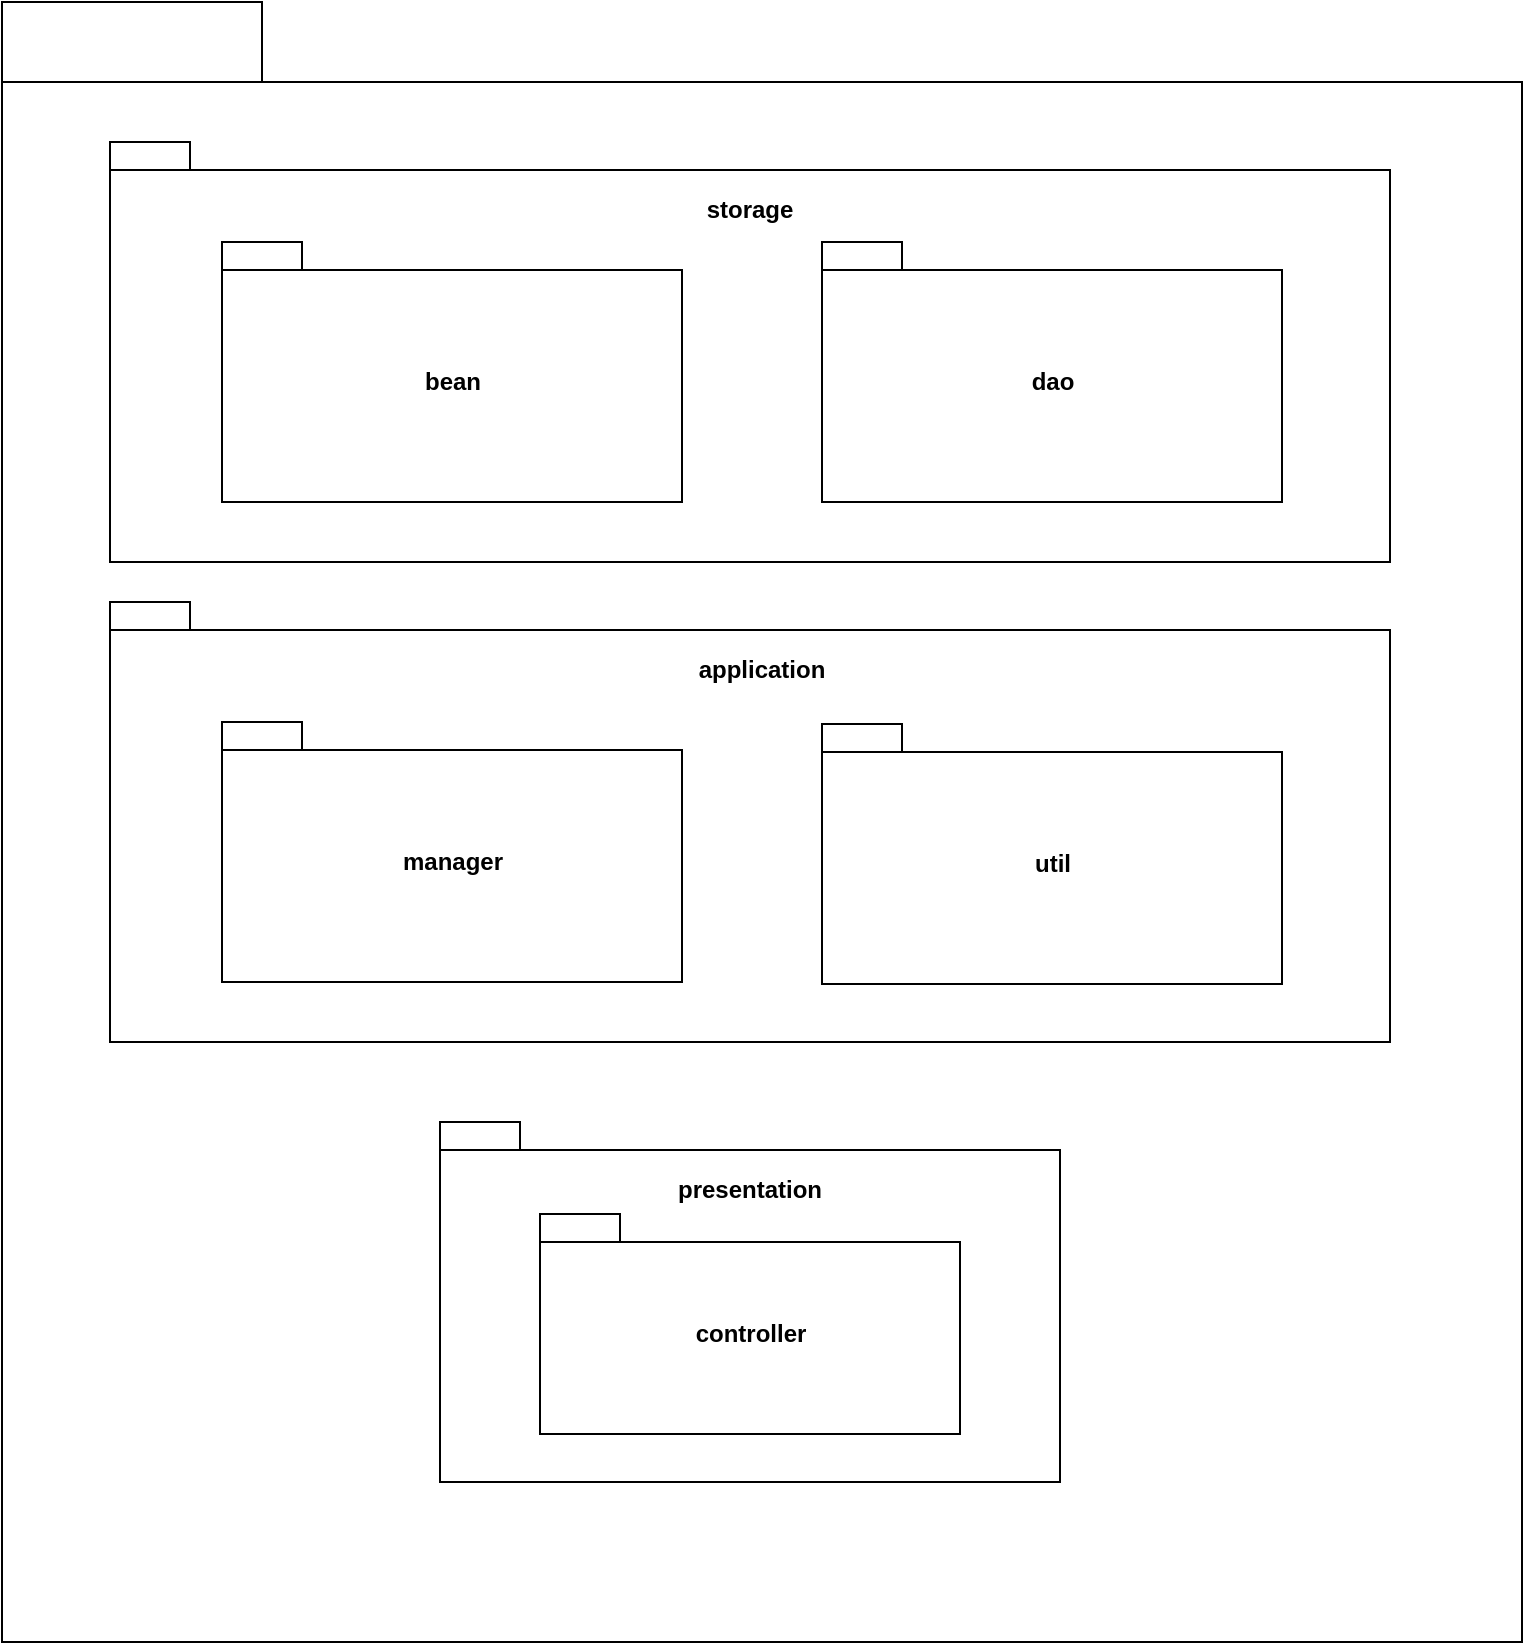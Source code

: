 <mxfile version="14.2.9" type="device" pages="5"><diagram id="IG3cIGWjxUxdgh9uQcq2" name="Global vision"><mxGraphModel dx="835" dy="351" grid="1" gridSize="10" guides="1" tooltips="1" connect="1" arrows="1" fold="1" page="1" pageScale="1" pageWidth="827" pageHeight="1169" math="0" shadow="0"><root><mxCell id="0"/><mxCell id="1" parent="0"/><mxCell id="9qK-InvhBtBMwudBCROG-1" value="" style="shape=folder;fontStyle=1;spacingTop=10;tabWidth=130;tabHeight=40;tabPosition=left;html=1;" parent="1" vertex="1"><mxGeometry x="40" y="80" width="760" height="820" as="geometry"/></mxCell><mxCell id="9qK-InvhBtBMwudBCROG-4" value="" style="shape=folder;fontStyle=1;spacingTop=10;tabWidth=40;tabHeight=14;tabPosition=left;html=1;" parent="1" vertex="1"><mxGeometry x="259" y="640" width="310" height="180" as="geometry"/></mxCell><mxCell id="2cuUOfmEVd0gMLELBv3h-1" value="" style="shape=folder;fontStyle=1;spacingTop=10;tabWidth=40;tabHeight=14;tabPosition=left;html=1;" parent="1" vertex="1"><mxGeometry x="94" y="150" width="640" height="210" as="geometry"/></mxCell><mxCell id="2cuUOfmEVd0gMLELBv3h-2" value="bean" style="shape=folder;fontStyle=1;spacingTop=10;tabWidth=40;tabHeight=14;tabPosition=left;html=1;" parent="1" vertex="1"><mxGeometry x="150" y="200" width="230" height="130" as="geometry"/></mxCell><mxCell id="2cuUOfmEVd0gMLELBv3h-3" value="dao" style="shape=folder;fontStyle=1;spacingTop=10;tabWidth=40;tabHeight=14;tabPosition=left;html=1;" parent="1" vertex="1"><mxGeometry x="450" y="200" width="230" height="130" as="geometry"/></mxCell><mxCell id="2cuUOfmEVd0gMLELBv3h-4" value="storage" style="text;align=center;fontStyle=1;verticalAlign=middle;spacingLeft=3;spacingRight=3;strokeColor=none;rotatable=0;points=[[0,0.5],[1,0.5]];portConstraint=eastwest;" parent="1" vertex="1"><mxGeometry x="374" y="170" width="80" height="26" as="geometry"/></mxCell><mxCell id="2cuUOfmEVd0gMLELBv3h-6" value="presentation" style="text;align=center;fontStyle=1;verticalAlign=middle;spacingLeft=3;spacingRight=3;strokeColor=none;rotatable=0;points=[[0,0.5],[1,0.5]];portConstraint=eastwest;" parent="1" vertex="1"><mxGeometry x="374" y="660" width="80" height="26" as="geometry"/></mxCell><mxCell id="2cuUOfmEVd0gMLELBv3h-7" value="controller" style="shape=folder;fontStyle=1;spacingTop=10;tabWidth=40;tabHeight=14;tabPosition=left;html=1;" parent="1" vertex="1"><mxGeometry x="309" y="686" width="210" height="110" as="geometry"/></mxCell><mxCell id="2cuUOfmEVd0gMLELBv3h-11" value="" style="shape=folder;fontStyle=1;spacingTop=10;tabWidth=40;tabHeight=14;tabPosition=left;html=1;" parent="1" vertex="1"><mxGeometry x="94" y="380" width="640" height="220" as="geometry"/></mxCell><mxCell id="2cuUOfmEVd0gMLELBv3h-12" value="application" style="text;align=center;fontStyle=1;verticalAlign=middle;spacingLeft=3;spacingRight=3;strokeColor=none;rotatable=0;points=[[0,0.5],[1,0.5]];portConstraint=eastwest;" parent="1" vertex="1"><mxGeometry x="380" y="400" width="80" height="26" as="geometry"/></mxCell><mxCell id="2cuUOfmEVd0gMLELBv3h-14" value="manager" style="shape=folder;fontStyle=1;spacingTop=10;tabWidth=40;tabHeight=14;tabPosition=left;html=1;" parent="1" vertex="1"><mxGeometry x="150" y="440" width="230" height="130" as="geometry"/></mxCell><mxCell id="2cuUOfmEVd0gMLELBv3h-15" value="util" style="shape=folder;fontStyle=1;spacingTop=10;tabWidth=40;tabHeight=14;tabPosition=left;html=1;" parent="1" vertex="1"><mxGeometry x="450" y="441" width="230" height="130" as="geometry"/></mxCell></root></mxGraphModel></diagram><diagram id="0RIKqqvLP4a3bTdwCNit" name="Bean"><mxGraphModel dx="1422" dy="794" grid="1" gridSize="10" guides="1" tooltips="1" connect="1" arrows="1" fold="1" page="1" pageScale="1" pageWidth="827" pageHeight="1169" math="0" shadow="0"><root><mxCell id="t8-oK6KgpTrvhsz1TijU-0"/><mxCell id="t8-oK6KgpTrvhsz1TijU-1" parent="t8-oK6KgpTrvhsz1TijU-0"/><mxCell id="ZM6m92voYmAtGIX14bRn-0" value="" style="shape=folder;fontStyle=1;spacingTop=10;tabWidth=130;tabHeight=40;tabPosition=left;html=1;" parent="t8-oK6KgpTrvhsz1TijU-1" vertex="1"><mxGeometry x="40" y="40" width="760" height="1360" as="geometry"/></mxCell><mxCell id="25j3fdeeDMmZNJ3wLYPM-0" value="bean" style="text;align=center;fontStyle=1;verticalAlign=middle;spacingLeft=3;spacingRight=3;strokeColor=none;rotatable=0;points=[[0,0.5],[1,0.5]];portConstraint=eastwest;" parent="t8-oK6KgpTrvhsz1TijU-1" vertex="1"><mxGeometry x="374" y="90" width="80" height="26" as="geometry"/></mxCell><mxCell id="25j3fdeeDMmZNJ3wLYPM-1" value="" style="shape=folder;fontStyle=1;spacingTop=10;tabWidth=90;tabHeight=40;tabPosition=left;html=1;" parent="t8-oK6KgpTrvhsz1TijU-1" vertex="1"><mxGeometry x="80" y="130" width="680" height="350" as="geometry"/></mxCell><mxCell id="25j3fdeeDMmZNJ3wLYPM-3" value="account" style="text;align=center;fontStyle=1;verticalAlign=middle;spacingLeft=3;spacingRight=3;strokeColor=none;rotatable=0;points=[[0,0.5],[1,0.5]];portConstraint=eastwest;" parent="t8-oK6KgpTrvhsz1TijU-1" vertex="1"><mxGeometry x="374" y="180" width="80" height="26" as="geometry"/></mxCell><mxCell id="25j3fdeeDMmZNJ3wLYPM-5" value="&lt;p style=&quot;margin: 0px ; margin-top: 4px ; text-align: center&quot;&gt;&lt;i&gt;&amp;lt;&amp;lt;class&amp;gt;&amp;gt;&lt;/i&gt;&lt;br&gt;&lt;b&gt;Acquirente&lt;/b&gt;&lt;/p&gt;&lt;hr size=&quot;1&quot;&gt;&lt;p style=&quot;margin: 0px ; margin-left: 4px&quot;&gt;&lt;br&gt;&lt;/p&gt;" style="verticalAlign=top;align=left;overflow=fill;fontSize=12;fontFamily=Helvetica;html=1;" parent="t8-oK6KgpTrvhsz1TijU-1" vertex="1"><mxGeometry x="550" y="220" width="190" height="50" as="geometry"/></mxCell><mxCell id="25j3fdeeDMmZNJ3wLYPM-6" value="&lt;p style=&quot;margin: 0px ; margin-top: 4px ; text-align: center&quot;&gt;&lt;i&gt;&amp;lt;&amp;lt;class&amp;gt;&amp;gt;&lt;/i&gt;&lt;br&gt;&lt;b&gt;CartaDiCredito&lt;/b&gt;&lt;/p&gt;&lt;hr size=&quot;1&quot;&gt;&lt;p style=&quot;margin: 0px ; margin-left: 4px&quot;&gt;&lt;br&gt;&lt;/p&gt;" style="verticalAlign=top;align=left;overflow=fill;fontSize=12;fontFamily=Helvetica;html=1;" parent="t8-oK6KgpTrvhsz1TijU-1" vertex="1"><mxGeometry x="100" y="400" width="190" height="50" as="geometry"/></mxCell><mxCell id="25j3fdeeDMmZNJ3wLYPM-7" value="&lt;p style=&quot;margin: 0px ; margin-top: 4px ; text-align: center&quot;&gt;&lt;i&gt;&amp;lt;&amp;lt;class&amp;gt;&amp;gt;&lt;/i&gt;&lt;br&gt;&lt;b&gt;Helper&lt;/b&gt;&lt;/p&gt;&lt;hr size=&quot;1&quot;&gt;&lt;p style=&quot;margin: 0px ; margin-left: 4px&quot;&gt;&lt;br&gt;&lt;/p&gt;" style="verticalAlign=top;align=left;overflow=fill;fontSize=12;fontFamily=Helvetica;html=1;" parent="t8-oK6KgpTrvhsz1TijU-1" vertex="1"><mxGeometry x="550" y="280" width="190" height="50" as="geometry"/></mxCell><mxCell id="25j3fdeeDMmZNJ3wLYPM-8" value="&lt;p style=&quot;margin: 0px ; margin-top: 4px ; text-align: center&quot;&gt;&lt;i&gt;&amp;lt;&amp;lt;class&amp;gt;&amp;gt;&lt;/i&gt;&lt;br&gt;&lt;b&gt;ModeratoreCatalogo&lt;/b&gt;&lt;/p&gt;&lt;hr size=&quot;1&quot;&gt;&lt;p style=&quot;margin: 0px ; margin-left: 4px&quot;&gt;&lt;br&gt;&lt;/p&gt;" style="verticalAlign=top;align=left;overflow=fill;fontSize=12;fontFamily=Helvetica;html=1;" parent="t8-oK6KgpTrvhsz1TijU-1" vertex="1"><mxGeometry x="550" y="340" width="190" height="50" as="geometry"/></mxCell><mxCell id="25j3fdeeDMmZNJ3wLYPM-11" value="&lt;p style=&quot;margin: 0px ; margin-top: 4px ; text-align: center&quot;&gt;&lt;i&gt;&amp;lt;&amp;lt;interface&amp;gt;&amp;gt;&lt;/i&gt;&lt;br&gt;&lt;b&gt;StatoAccount&lt;/b&gt;&lt;/p&gt;&lt;hr size=&quot;1&quot;&gt;&lt;p style=&quot;margin: 0px ; margin-left: 4px&quot;&gt;&lt;br&gt;&lt;/p&gt;" style="verticalAlign=top;align=left;overflow=fill;fontSize=12;fontFamily=Helvetica;html=1;" parent="t8-oK6KgpTrvhsz1TijU-1" vertex="1"><mxGeometry x="325" y="400" width="190" height="50" as="geometry"/></mxCell><mxCell id="25j3fdeeDMmZNJ3wLYPM-12" value="&lt;p style=&quot;margin: 0px ; margin-top: 4px ; text-align: center&quot;&gt;&lt;i&gt;&amp;lt;&amp;lt;class&amp;gt;&amp;gt;&lt;/i&gt;&lt;br&gt;&lt;b&gt;Utente&lt;/b&gt;&lt;/p&gt;&lt;hr size=&quot;1&quot;&gt;&lt;p style=&quot;margin: 0px ; margin-left: 4px&quot;&gt;&lt;br&gt;&lt;/p&gt;" style="verticalAlign=top;align=left;overflow=fill;fontSize=12;fontFamily=Helvetica;html=1;" parent="t8-oK6KgpTrvhsz1TijU-1" vertex="1"><mxGeometry x="325" y="220" width="190" height="50" as="geometry"/></mxCell><mxCell id="25j3fdeeDMmZNJ3wLYPM-13" value="&lt;p style=&quot;margin: 0px ; margin-top: 4px ; text-align: center&quot;&gt;&lt;i&gt;&amp;lt;&amp;lt;class&amp;gt;&amp;gt;&lt;/i&gt;&lt;br&gt;&lt;b&gt;UtenteRegistrato&lt;/b&gt;&lt;/p&gt;&lt;hr size=&quot;1&quot;&gt;&lt;p style=&quot;margin: 0px ; margin-left: 4px&quot;&gt;&lt;br&gt;&lt;/p&gt;" style="verticalAlign=top;align=left;overflow=fill;fontSize=12;fontFamily=Helvetica;html=1;" parent="t8-oK6KgpTrvhsz1TijU-1" vertex="1"><mxGeometry x="100" y="220" width="190" height="50" as="geometry"/></mxCell><mxCell id="25j3fdeeDMmZNJ3wLYPM-15" value="&lt;p style=&quot;margin: 0px ; margin-top: 4px ; text-align: center&quot;&gt;&lt;i&gt;&amp;lt;&amp;lt;class&amp;gt;&amp;gt;&lt;/i&gt;&lt;br&gt;&lt;b&gt;Venditore&lt;/b&gt;&lt;/p&gt;&lt;hr size=&quot;1&quot;&gt;&lt;p style=&quot;margin: 0px ; margin-left: 4px&quot;&gt;&lt;br&gt;&lt;/p&gt;" style="verticalAlign=top;align=left;overflow=fill;fontSize=12;fontFamily=Helvetica;html=1;" parent="t8-oK6KgpTrvhsz1TijU-1" vertex="1"><mxGeometry x="100" y="280" width="190" height="50" as="geometry"/></mxCell><mxCell id="25j3fdeeDMmZNJ3wLYPM-16" value="&lt;p style=&quot;margin: 0px ; margin-top: 4px ; text-align: center&quot;&gt;&lt;i&gt;&amp;lt;&amp;lt;class&amp;gt;&amp;gt;&lt;/i&gt;&lt;br&gt;&lt;b&gt;Tutor&lt;/b&gt;&lt;/p&gt;&lt;hr size=&quot;1&quot;&gt;&lt;p style=&quot;margin: 0px ; margin-left: 4px&quot;&gt;&lt;br&gt;&lt;/p&gt;" style="verticalAlign=top;align=left;overflow=fill;fontSize=12;fontFamily=Helvetica;html=1;" parent="t8-oK6KgpTrvhsz1TijU-1" vertex="1"><mxGeometry x="325" y="280" width="190" height="50" as="geometry"/></mxCell><mxCell id="25j3fdeeDMmZNJ3wLYPM-31" value="" style="shape=folder;fontStyle=1;spacingTop=10;tabWidth=90;tabHeight=40;tabPosition=left;html=1;" parent="t8-oK6KgpTrvhsz1TijU-1" vertex="1"><mxGeometry x="80" y="500" width="680" height="680" as="geometry"/></mxCell><mxCell id="25j3fdeeDMmZNJ3wLYPM-32" value="prodotto" style="text;align=center;fontStyle=1;verticalAlign=middle;spacingLeft=3;spacingRight=3;strokeColor=none;rotatable=0;points=[[0,0.5],[1,0.5]];portConstraint=eastwest;" parent="t8-oK6KgpTrvhsz1TijU-1" vertex="1"><mxGeometry x="374" y="550" width="80" height="26" as="geometry"/></mxCell><mxCell id="25j3fdeeDMmZNJ3wLYPM-44" value="" style="shape=folder;fontStyle=1;spacingTop=10;tabWidth=90;tabHeight=40;tabPosition=left;html=1;" parent="t8-oK6KgpTrvhsz1TijU-1" vertex="1"><mxGeometry x="94" y="630" width="640" height="280" as="geometry"/></mxCell><mxCell id="25j3fdeeDMmZNJ3wLYPM-45" value="catalogo" style="text;align=center;fontStyle=1;verticalAlign=middle;spacingLeft=3;spacingRight=3;strokeColor=none;rotatable=0;points=[[0,0.5],[1,0.5]];portConstraint=eastwest;" parent="t8-oK6KgpTrvhsz1TijU-1" vertex="1"><mxGeometry x="368" y="680" width="80" height="26" as="geometry"/></mxCell><mxCell id="25j3fdeeDMmZNJ3wLYPM-57" value="&lt;p style=&quot;margin: 0px ; margin-top: 4px ; text-align: center&quot;&gt;&lt;i&gt;&amp;lt;&amp;lt;class&amp;gt;&amp;gt;&lt;/i&gt;&lt;br&gt;&lt;b&gt;ProdottoCatalogo&lt;/b&gt;&lt;/p&gt;&lt;hr size=&quot;1&quot;&gt;&lt;p style=&quot;margin: 0px ; margin-left: 4px&quot;&gt;&lt;br&gt;&lt;/p&gt;" style="verticalAlign=top;align=left;overflow=fill;fontSize=12;fontFamily=Helvetica;html=1;" parent="t8-oK6KgpTrvhsz1TijU-1" vertex="1"><mxGeometry x="200.5" y="840" width="190" height="50" as="geometry"/></mxCell><mxCell id="25j3fdeeDMmZNJ3wLYPM-58" value="&lt;p style=&quot;margin: 0px ; margin-top: 4px ; text-align: center&quot;&gt;&lt;i&gt;&amp;lt;&amp;lt;class&amp;gt;&amp;gt;&lt;/i&gt;&lt;br&gt;&lt;b&gt;VideolezioneCatalogo&lt;/b&gt;&lt;/p&gt;&lt;hr size=&quot;1&quot;&gt;&lt;p style=&quot;margin: 0px ; margin-left: 4px&quot;&gt;&lt;br&gt;&lt;/p&gt;" style="verticalAlign=top;align=left;overflow=fill;fontSize=12;fontFamily=Helvetica;html=1;" parent="t8-oK6KgpTrvhsz1TijU-1" vertex="1"><mxGeometry x="424" y="840" width="190" height="50" as="geometry"/></mxCell><mxCell id="25j3fdeeDMmZNJ3wLYPM-61" value="&lt;p style=&quot;margin: 0px ; margin-top: 4px ; text-align: center&quot;&gt;&lt;i&gt;&amp;lt;&amp;lt;class&amp;gt;&amp;gt;&lt;/i&gt;&lt;br&gt;&lt;b&gt;AppuntoCatalogo&lt;/b&gt;&lt;/p&gt;&lt;hr size=&quot;1&quot;&gt;&lt;p style=&quot;margin: 0px ; margin-left: 4px&quot;&gt;&lt;br&gt;&lt;/p&gt;" style="verticalAlign=top;align=left;overflow=fill;fontSize=12;fontFamily=Helvetica;html=1;" parent="t8-oK6KgpTrvhsz1TijU-1" vertex="1"><mxGeometry x="200.5" y="720" width="190" height="50" as="geometry"/></mxCell><mxCell id="25j3fdeeDMmZNJ3wLYPM-62" value="&lt;p style=&quot;margin: 0px ; margin-top: 4px ; text-align: center&quot;&gt;&lt;i&gt;&amp;lt;&amp;lt;class&amp;gt;&amp;gt;&lt;/i&gt;&lt;br&gt;&lt;b&gt;Carrello&lt;/b&gt;&lt;/p&gt;&lt;hr size=&quot;1&quot;&gt;&lt;p style=&quot;margin: 0px ; margin-left: 4px&quot;&gt;&lt;br&gt;&lt;/p&gt;" style="verticalAlign=top;align=left;overflow=fill;fontSize=12;fontFamily=Helvetica;html=1;" parent="t8-oK6KgpTrvhsz1TijU-1" vertex="1"><mxGeometry x="425.5" y="720" width="190" height="50" as="geometry"/></mxCell><mxCell id="25j3fdeeDMmZNJ3wLYPM-63" value="&lt;p style=&quot;margin: 0px ; margin-top: 4px ; text-align: center&quot;&gt;&lt;i&gt;&amp;lt;&amp;lt;class&amp;gt;&amp;gt;&lt;/i&gt;&lt;br&gt;&lt;b&gt;ModeratoreMaster&lt;/b&gt;&lt;/p&gt;&lt;hr size=&quot;1&quot;&gt;&lt;p style=&quot;margin: 0px ; margin-left: 4px&quot;&gt;&lt;br&gt;&lt;/p&gt;" style="verticalAlign=top;align=left;overflow=fill;fontSize=12;fontFamily=Helvetica;html=1;" parent="t8-oK6KgpTrvhsz1TijU-1" vertex="1"><mxGeometry x="325" y="340" width="190" height="50" as="geometry"/></mxCell><mxCell id="25j3fdeeDMmZNJ3wLYPM-64" value="&lt;p style=&quot;margin: 0px ; margin-top: 4px ; text-align: center&quot;&gt;&lt;i&gt;&amp;lt;&amp;lt;class&amp;gt;&amp;gt;&lt;/i&gt;&lt;br&gt;&lt;b&gt;ModeratoreCommunity&lt;/b&gt;&lt;/p&gt;&lt;hr size=&quot;1&quot;&gt;&lt;p style=&quot;margin: 0px ; margin-left: 4px&quot;&gt;&lt;br&gt;&lt;/p&gt;" style="verticalAlign=top;align=left;overflow=fill;fontSize=12;fontFamily=Helvetica;html=1;" parent="t8-oK6KgpTrvhsz1TijU-1" vertex="1"><mxGeometry x="100" y="340" width="190" height="50" as="geometry"/></mxCell><mxCell id="25j3fdeeDMmZNJ3wLYPM-65" value="&lt;p style=&quot;margin: 0px ; margin-top: 4px ; text-align: center&quot;&gt;&lt;i&gt;&amp;lt;&amp;lt;interface&amp;gt;&amp;gt;&lt;/i&gt;&lt;br&gt;&lt;b&gt;Categoria&lt;/b&gt;&lt;/p&gt;&lt;hr size=&quot;1&quot;&gt;&lt;p style=&quot;margin: 0px ; margin-left: 4px&quot;&gt;&lt;br&gt;&lt;/p&gt;" style="verticalAlign=top;align=left;overflow=fill;fontSize=12;fontFamily=Helvetica;html=1;" parent="t8-oK6KgpTrvhsz1TijU-1" vertex="1"><mxGeometry x="200.5" y="780" width="190" height="50" as="geometry"/></mxCell><mxCell id="25j3fdeeDMmZNJ3wLYPM-66" value="&lt;p style=&quot;margin: 0px ; margin-top: 4px ; text-align: center&quot;&gt;&lt;i&gt;&amp;lt;&amp;lt;class&amp;gt;&amp;gt;&lt;/i&gt;&lt;br&gt;&lt;b&gt;Commento&lt;/b&gt;&lt;/p&gt;&lt;hr size=&quot;1&quot;&gt;&lt;p style=&quot;margin: 0px ; margin-left: 4px&quot;&gt;&lt;br&gt;&lt;/p&gt;" style="verticalAlign=top;align=left;overflow=fill;fontSize=12;fontFamily=Helvetica;html=1;" parent="t8-oK6KgpTrvhsz1TijU-1" vertex="1"><mxGeometry x="425.5" y="780" width="190" height="50" as="geometry"/></mxCell><mxCell id="25j3fdeeDMmZNJ3wLYPM-68" value="" style="shape=folder;fontStyle=1;spacingTop=10;tabWidth=90;tabHeight=40;tabPosition=left;html=1;" parent="t8-oK6KgpTrvhsz1TijU-1" vertex="1"><mxGeometry x="94" y="930" width="640" height="230" as="geometry"/></mxCell><mxCell id="25j3fdeeDMmZNJ3wLYPM-69" value="libreria" style="text;align=center;fontStyle=1;verticalAlign=middle;spacingLeft=3;spacingRight=3;strokeColor=none;rotatable=0;points=[[0,0.5],[1,0.5]];portConstraint=eastwest;" parent="t8-oK6KgpTrvhsz1TijU-1" vertex="1"><mxGeometry x="368" y="980" width="80" height="26" as="geometry"/></mxCell><mxCell id="25j3fdeeDMmZNJ3wLYPM-72" value="&lt;p style=&quot;margin: 0px ; margin-top: 4px ; text-align: center&quot;&gt;&lt;i&gt;&amp;lt;&amp;lt;class&amp;gt;&amp;gt;&lt;/i&gt;&lt;br&gt;&lt;b&gt;AppuntoLibreria&lt;/b&gt;&lt;/p&gt;&lt;hr size=&quot;1&quot;&gt;&lt;p style=&quot;margin: 0px ; margin-left: 4px&quot;&gt;&lt;br&gt;&lt;/p&gt;" style="verticalAlign=top;align=left;overflow=fill;fontSize=12;fontFamily=Helvetica;html=1;" parent="t8-oK6KgpTrvhsz1TijU-1" vertex="1"><mxGeometry x="200.5" y="1020" width="190" height="50" as="geometry"/></mxCell><mxCell id="25j3fdeeDMmZNJ3wLYPM-73" value="&lt;p style=&quot;margin: 0px ; margin-top: 4px ; text-align: center&quot;&gt;&lt;i&gt;&amp;lt;&amp;lt;class&amp;gt;&amp;gt;&lt;/i&gt;&lt;br&gt;&lt;b&gt;ProdottoLibreria&lt;/b&gt;&lt;/p&gt;&lt;hr size=&quot;1&quot;&gt;&lt;p style=&quot;margin: 0px ; margin-left: 4px&quot;&gt;&lt;br&gt;&lt;/p&gt;" style="verticalAlign=top;align=left;overflow=fill;fontSize=12;fontFamily=Helvetica;html=1;" parent="t8-oK6KgpTrvhsz1TijU-1" vertex="1"><mxGeometry x="425.5" y="1020" width="190" height="50" as="geometry"/></mxCell><mxCell id="25j3fdeeDMmZNJ3wLYPM-74" value="&lt;p style=&quot;margin: 0px ; margin-top: 4px ; text-align: center&quot;&gt;&lt;i&gt;&amp;lt;&amp;lt;class&amp;gt;&amp;gt;&lt;/i&gt;&lt;br&gt;&lt;b&gt;VideolezioneLibreria&lt;/b&gt;&lt;/p&gt;&lt;hr size=&quot;1&quot;&gt;&lt;p style=&quot;margin: 0px ; margin-left: 4px&quot;&gt;&lt;br&gt;&lt;/p&gt;" style="verticalAlign=top;align=left;overflow=fill;fontSize=12;fontFamily=Helvetica;html=1;" parent="t8-oK6KgpTrvhsz1TijU-1" vertex="1"><mxGeometry x="313" y="1080" width="190" height="50" as="geometry"/></mxCell><mxCell id="25j3fdeeDMmZNJ3wLYPM-76" value="&lt;p style=&quot;margin: 0px ; margin-top: 4px ; text-align: center&quot;&gt;&lt;i&gt;&amp;lt;&amp;lt;interface&amp;gt;&amp;gt;&lt;/i&gt;&lt;br&gt;&lt;b&gt;TipoDoc&lt;/b&gt;&lt;/p&gt;&lt;hr size=&quot;1&quot;&gt;&lt;p style=&quot;margin: 0px ; margin-left: 4px&quot;&gt;&lt;br&gt;&lt;/p&gt;" style="verticalAlign=top;align=left;overflow=fill;fontSize=12;fontFamily=Helvetica;html=1;" parent="t8-oK6KgpTrvhsz1TijU-1" vertex="1"><mxGeometry x="319" y="600" width="190" height="50" as="geometry"/></mxCell><mxCell id="25j3fdeeDMmZNJ3wLYPM-78" value="" style="shape=folder;fontStyle=1;spacingTop=10;tabWidth=90;tabHeight=40;tabPosition=left;html=1;" parent="t8-oK6KgpTrvhsz1TijU-1" vertex="1"><mxGeometry x="80" y="1200" width="680" height="180" as="geometry"/></mxCell><mxCell id="25j3fdeeDMmZNJ3wLYPM-79" value="ticket" style="text;align=center;fontStyle=1;verticalAlign=middle;spacingLeft=3;spacingRight=3;strokeColor=none;rotatable=0;points=[[0,0.5],[1,0.5]];portConstraint=eastwest;" parent="t8-oK6KgpTrvhsz1TijU-1" vertex="1"><mxGeometry x="374" y="1250" width="80" height="26" as="geometry"/></mxCell><mxCell id="25j3fdeeDMmZNJ3wLYPM-93" value="&lt;p style=&quot;margin: 0px ; margin-top: 4px ; text-align: center&quot;&gt;&lt;i&gt;&amp;lt;&amp;lt;class&amp;gt;&amp;gt;&lt;/i&gt;&lt;br&gt;&lt;b&gt;Ticket&lt;/b&gt;&lt;/p&gt;&lt;hr size=&quot;1&quot;&gt;&lt;p style=&quot;margin: 0px ; margin-left: 4px&quot;&gt;&lt;br&gt;&lt;/p&gt;" style="verticalAlign=top;align=left;overflow=fill;fontSize=12;fontFamily=Helvetica;html=1;" parent="t8-oK6KgpTrvhsz1TijU-1" vertex="1"><mxGeometry x="319" y="1300" width="190" height="50" as="geometry"/></mxCell></root></mxGraphModel></diagram><diagram id="OUCl16uylZ3VAhoOn0-k" name="Dao"><mxGraphModel dx="1422" dy="794" grid="1" gridSize="10" guides="1" tooltips="1" connect="1" arrows="1" fold="1" page="1" pageScale="1" pageWidth="827" pageHeight="1169" math="0" shadow="0"><root><mxCell id="4rmavqYQED4iA2rOVWF2-0"/><mxCell id="4rmavqYQED4iA2rOVWF2-1" parent="4rmavqYQED4iA2rOVWF2-0"/><mxCell id="4rmavqYQED4iA2rOVWF2-2" value="" style="shape=folder;fontStyle=1;spacingTop=10;tabWidth=130;tabHeight=40;tabPosition=left;html=1;" parent="4rmavqYQED4iA2rOVWF2-1" vertex="1"><mxGeometry x="40" y="40" width="760" height="1820" as="geometry"/></mxCell><mxCell id="4rmavqYQED4iA2rOVWF2-3" value="dao" style="text;align=center;fontStyle=1;verticalAlign=middle;spacingLeft=3;spacingRight=3;strokeColor=none;rotatable=0;points=[[0,0.5],[1,0.5]];portConstraint=eastwest;" parent="4rmavqYQED4iA2rOVWF2-1" vertex="1"><mxGeometry x="374" y="90" width="80" height="26" as="geometry"/></mxCell><mxCell id="4rmavqYQED4iA2rOVWF2-4" value="" style="shape=folder;fontStyle=1;spacingTop=10;tabWidth=90;tabHeight=40;tabPosition=left;html=1;" parent="4rmavqYQED4iA2rOVWF2-1" vertex="1"><mxGeometry x="80" y="180" width="680" height="670" as="geometry"/></mxCell><mxCell id="4rmavqYQED4iA2rOVWF2-5" value="account" style="text;align=center;fontStyle=1;verticalAlign=middle;spacingLeft=3;spacingRight=3;strokeColor=none;rotatable=0;points=[[0,0.5],[1,0.5]];portConstraint=eastwest;" parent="4rmavqYQED4iA2rOVWF2-1" vertex="1"><mxGeometry x="374" y="230" width="80" height="26" as="geometry"/></mxCell><mxCell id="4rmavqYQED4iA2rOVWF2-6" value="&lt;p style=&quot;margin: 4px 0px 0px ; text-align: center&quot;&gt;&lt;i&gt;&amp;lt;&amp;lt;Interface&amp;gt;&amp;gt;&lt;/i&gt;&lt;br&gt;&lt;b&gt;HelperDAO&lt;/b&gt;&lt;/p&gt;&lt;hr size=&quot;1&quot;&gt;&lt;p style=&quot;margin: 0px 0px 0px 4px&quot;&gt;&lt;br&gt;&lt;/p&gt;" style="verticalAlign=top;align=left;overflow=fill;fontSize=12;fontFamily=Helvetica;html=1;" parent="4rmavqYQED4iA2rOVWF2-1" vertex="1"><mxGeometry x="550" y="270" width="190" height="50" as="geometry"/></mxCell><mxCell id="4rmavqYQED4iA2rOVWF2-7" value="&lt;p style=&quot;margin: 4px 0px 0px ; text-align: center&quot;&gt;&lt;i&gt;&amp;lt;&amp;lt;Interface&amp;gt;&amp;gt;&lt;/i&gt;&lt;br&gt;&lt;b&gt;UtenteDAO&lt;/b&gt;&lt;/p&gt;&lt;hr size=&quot;1&quot;&gt;&lt;p style=&quot;margin: 0px 0px 0px 4px&quot;&gt;&lt;br&gt;&lt;/p&gt;" style="verticalAlign=top;align=left;overflow=fill;fontSize=12;fontFamily=Helvetica;html=1;" parent="4rmavqYQED4iA2rOVWF2-1" vertex="1"><mxGeometry x="100" y="450" width="190" height="50" as="geometry"/></mxCell><mxCell id="4rmavqYQED4iA2rOVWF2-8" value="&lt;p style=&quot;margin: 4px 0px 0px ; text-align: center&quot;&gt;&lt;i&gt;&amp;lt;&amp;lt;Interface&amp;gt;&amp;gt;&lt;/i&gt;&lt;br&gt;&lt;b&gt;ModeratoreMasterDAO&lt;/b&gt;&lt;/p&gt;&lt;hr size=&quot;1&quot;&gt;&lt;p style=&quot;margin: 0px 0px 0px 4px&quot;&gt;&lt;br&gt;&lt;/p&gt;" style="verticalAlign=top;align=left;overflow=fill;fontSize=12;fontFamily=Helvetica;html=1;" parent="4rmavqYQED4iA2rOVWF2-1" vertex="1"><mxGeometry x="550" y="330" width="190" height="50" as="geometry"/></mxCell><mxCell id="4rmavqYQED4iA2rOVWF2-9" value="&lt;p style=&quot;margin: 4px 0px 0px ; text-align: center&quot;&gt;&lt;i&gt;&amp;lt;&amp;lt;Interface&amp;gt;&amp;gt;&lt;/i&gt;&lt;br&gt;&lt;b&gt;TutorDAO&lt;/b&gt;&lt;/p&gt;&lt;hr size=&quot;1&quot;&gt;&lt;p style=&quot;margin: 0px 0px 0px 4px&quot;&gt;&lt;br&gt;&lt;/p&gt;" style="verticalAlign=top;align=left;overflow=fill;fontSize=12;fontFamily=Helvetica;html=1;" parent="4rmavqYQED4iA2rOVWF2-1" vertex="1"><mxGeometry x="550" y="390" width="190" height="50" as="geometry"/></mxCell><mxCell id="4rmavqYQED4iA2rOVWF2-10" value="&lt;p style=&quot;margin: 4px 0px 0px ; text-align: center&quot;&gt;&lt;i&gt;&amp;lt;&amp;lt;Interface&amp;gt;&amp;gt;&lt;/i&gt;&lt;br&gt;&lt;b&gt;UtenteRegistratoDAO&lt;/b&gt;&lt;/p&gt;&lt;hr size=&quot;1&quot;&gt;&lt;p style=&quot;margin: 0px 0px 0px 4px&quot;&gt;&lt;br&gt;&lt;/p&gt;" style="verticalAlign=top;align=left;overflow=fill;fontSize=12;fontFamily=Helvetica;html=1;" parent="4rmavqYQED4iA2rOVWF2-1" vertex="1"><mxGeometry x="325" y="450" width="190" height="50" as="geometry"/></mxCell><mxCell id="4rmavqYQED4iA2rOVWF2-11" value="&lt;p style=&quot;margin: 4px 0px 0px ; text-align: center&quot;&gt;&lt;i&gt;&amp;lt;&amp;lt;Interface&amp;gt;&amp;gt;&lt;/i&gt;&lt;br&gt;&lt;b&gt;CartaDiCreditoDAO&lt;/b&gt;&lt;/p&gt;&lt;hr size=&quot;1&quot;&gt;&lt;p style=&quot;margin: 0px 0px 0px 4px&quot;&gt;&lt;br&gt;&lt;/p&gt;" style="verticalAlign=top;align=left;overflow=fill;fontSize=12;fontFamily=Helvetica;html=1;" parent="4rmavqYQED4iA2rOVWF2-1" vertex="1"><mxGeometry x="325" y="270" width="190" height="50" as="geometry"/></mxCell><mxCell id="4rmavqYQED4iA2rOVWF2-12" value="&lt;p style=&quot;margin: 0px ; margin-top: 4px ; text-align: center&quot;&gt;&lt;i&gt;&amp;lt;&amp;lt;Interface&amp;gt;&amp;gt;&lt;/i&gt;&lt;br&gt;&lt;b&gt;AcquirenteDAO&lt;/b&gt;&lt;/p&gt;&lt;hr size=&quot;1&quot;&gt;&lt;p style=&quot;margin: 0px ; margin-left: 4px&quot;&gt;&lt;br&gt;&lt;/p&gt;" style="verticalAlign=top;align=left;overflow=fill;fontSize=12;fontFamily=Helvetica;html=1;" parent="4rmavqYQED4iA2rOVWF2-1" vertex="1"><mxGeometry x="100" y="270" width="190" height="50" as="geometry"/></mxCell><mxCell id="4rmavqYQED4iA2rOVWF2-13" value="&lt;p style=&quot;margin: 4px 0px 0px ; text-align: center&quot;&gt;&lt;i&gt;&amp;lt;&amp;lt;Interface&amp;gt;&amp;gt;&lt;/i&gt;&lt;br&gt;&lt;b&gt;ModeratoreCatalogoDAO&lt;/b&gt;&lt;/p&gt;&lt;hr size=&quot;1&quot;&gt;&lt;p style=&quot;margin: 0px 0px 0px 4px&quot;&gt;&lt;br&gt;&lt;/p&gt;" style="verticalAlign=top;align=left;overflow=fill;fontSize=12;fontFamily=Helvetica;html=1;" parent="4rmavqYQED4iA2rOVWF2-1" vertex="1"><mxGeometry x="100" y="330" width="190" height="50" as="geometry"/></mxCell><mxCell id="4rmavqYQED4iA2rOVWF2-14" value="&lt;p style=&quot;margin: 4px 0px 0px ; text-align: center&quot;&gt;&lt;i&gt;&amp;lt;&amp;lt;Interface&amp;gt;&amp;gt;&lt;/i&gt;&lt;br&gt;&lt;b&gt;ModeratoreCommunityDAO&lt;/b&gt;&lt;/p&gt;&lt;hr size=&quot;1&quot;&gt;&lt;p style=&quot;margin: 0px 0px 0px 4px&quot;&gt;&lt;br&gt;&lt;/p&gt;" style="verticalAlign=top;align=left;overflow=fill;fontSize=12;fontFamily=Helvetica;html=1;" parent="4rmavqYQED4iA2rOVWF2-1" vertex="1"><mxGeometry x="325" y="330" width="190" height="50" as="geometry"/></mxCell><mxCell id="4rmavqYQED4iA2rOVWF2-23" value="&lt;p style=&quot;margin: 4px 0px 0px ; text-align: center&quot;&gt;&lt;i&gt;&amp;lt;&amp;lt;Interface&amp;gt;&amp;gt;&lt;/i&gt;&lt;br&gt;&lt;b&gt;TokenDAO&lt;/b&gt;&lt;/p&gt;&lt;hr size=&quot;1&quot;&gt;&lt;p style=&quot;margin: 0px 0px 0px 4px&quot;&gt;&lt;br&gt;&lt;/p&gt;" style="verticalAlign=top;align=left;overflow=fill;fontSize=12;fontFamily=Helvetica;html=1;" parent="4rmavqYQED4iA2rOVWF2-1" vertex="1"><mxGeometry x="325" y="390" width="190" height="50" as="geometry"/></mxCell><mxCell id="4rmavqYQED4iA2rOVWF2-24" value="&lt;p style=&quot;margin: 4px 0px 0px ; text-align: center&quot;&gt;&lt;i&gt;&amp;lt;&amp;lt;Interface&amp;gt;&amp;gt;&lt;/i&gt;&lt;br&gt;&lt;b&gt;SpecializzazioneDAO&lt;/b&gt;&lt;/p&gt;&lt;hr size=&quot;1&quot;&gt;&lt;p style=&quot;margin: 0px 0px 0px 4px&quot;&gt;&lt;br&gt;&lt;/p&gt;" style="verticalAlign=top;align=left;overflow=fill;fontSize=12;fontFamily=Helvetica;html=1;" parent="4rmavqYQED4iA2rOVWF2-1" vertex="1"><mxGeometry x="100" y="390" width="190" height="50" as="geometry"/></mxCell><mxCell id="A-YxfbzMMkNUrE0upbod-0" value="&lt;p style=&quot;margin: 4px 0px 0px ; text-align: center&quot;&gt;&lt;i&gt;&amp;lt;&amp;lt;Interface&amp;gt;&amp;gt;&lt;/i&gt;&lt;br&gt;&lt;b&gt;VenditoreDAO&lt;/b&gt;&lt;/p&gt;&lt;hr size=&quot;1&quot;&gt;&lt;p style=&quot;margin: 0px 0px 0px 4px&quot;&gt;&lt;br&gt;&lt;/p&gt;" style="verticalAlign=top;align=left;overflow=fill;fontSize=12;fontFamily=Helvetica;html=1;" parent="4rmavqYQED4iA2rOVWF2-1" vertex="1"><mxGeometry x="550" y="450" width="190" height="50" as="geometry"/></mxCell><mxCell id="A-YxfbzMMkNUrE0upbod-1" value="" style="shape=folder;fontStyle=1;spacingTop=10;tabWidth=80;tabHeight=30;tabPosition=left;html=1;" parent="4rmavqYQED4iA2rOVWF2-1" vertex="1"><mxGeometry x="100" y="520" width="640" height="310" as="geometry"/></mxCell><mxCell id="A-YxfbzMMkNUrE0upbod-2" value="&lt;p style=&quot;margin: 4px 0px 0px ; text-align: center&quot;&gt;&lt;i&gt;&amp;lt;&amp;lt;&lt;/i&gt;&lt;i&gt;class&lt;/i&gt;&lt;i&gt;&amp;gt;&amp;gt;&lt;/i&gt;&lt;br&gt;&lt;b&gt;IHelperDAO&lt;/b&gt;&lt;/p&gt;&lt;hr size=&quot;1&quot;&gt;&lt;p style=&quot;margin: 0px 0px 0px 4px&quot;&gt;&lt;br&gt;&lt;/p&gt;" style="verticalAlign=top;align=left;overflow=fill;fontSize=12;fontFamily=Helvetica;html=1;" parent="4rmavqYQED4iA2rOVWF2-1" vertex="1"><mxGeometry x="550" y="590" width="170" height="50" as="geometry"/></mxCell><mxCell id="A-YxfbzMMkNUrE0upbod-3" value="&lt;p style=&quot;margin: 4px 0px 0px ; text-align: center&quot;&gt;&lt;i&gt;&amp;lt;&amp;lt;&lt;/i&gt;&lt;i&gt;class&lt;/i&gt;&lt;i&gt;&amp;gt;&amp;gt;&lt;/i&gt;&lt;br&gt;&lt;b&gt;IUtenteDAO&lt;/b&gt;&lt;/p&gt;&lt;hr size=&quot;1&quot;&gt;&lt;p style=&quot;margin: 0px 0px 0px 4px&quot;&gt;&lt;br&gt;&lt;/p&gt;" style="verticalAlign=top;align=left;overflow=fill;fontSize=12;fontFamily=Helvetica;html=1;" parent="4rmavqYQED4iA2rOVWF2-1" vertex="1"><mxGeometry x="120" y="770" width="180" height="50" as="geometry"/></mxCell><mxCell id="A-YxfbzMMkNUrE0upbod-4" value="&lt;p style=&quot;margin: 4px 0px 0px ; text-align: center&quot;&gt;&lt;i&gt;&amp;lt;&amp;lt;&lt;/i&gt;&lt;i&gt;class&lt;/i&gt;&lt;i&gt;&amp;gt;&amp;gt;&lt;/i&gt;&lt;br&gt;&lt;b&gt;IModeratoreMasterDAO&lt;/b&gt;&lt;/p&gt;&lt;hr size=&quot;1&quot;&gt;&lt;p style=&quot;margin: 0px 0px 0px 4px&quot;&gt;&lt;br&gt;&lt;/p&gt;" style="verticalAlign=top;align=left;overflow=fill;fontSize=12;fontFamily=Helvetica;html=1;" parent="4rmavqYQED4iA2rOVWF2-1" vertex="1"><mxGeometry x="550" y="650" width="170" height="50" as="geometry"/></mxCell><mxCell id="A-YxfbzMMkNUrE0upbod-5" value="&lt;p style=&quot;margin: 4px 0px 0px ; text-align: center&quot;&gt;&lt;i&gt;&amp;lt;&amp;lt;&lt;/i&gt;&lt;i&gt;class&lt;/i&gt;&lt;i&gt;&amp;gt;&amp;gt;&lt;/i&gt;&lt;br&gt;&lt;b&gt;ITutorDAO&lt;/b&gt;&lt;/p&gt;&lt;hr size=&quot;1&quot;&gt;&lt;p style=&quot;margin: 0px 0px 0px 4px&quot;&gt;&lt;br&gt;&lt;/p&gt;" style="verticalAlign=top;align=left;overflow=fill;fontSize=12;fontFamily=Helvetica;html=1;" parent="4rmavqYQED4iA2rOVWF2-1" vertex="1"><mxGeometry x="550" y="710" width="170" height="50" as="geometry"/></mxCell><mxCell id="A-YxfbzMMkNUrE0upbod-6" value="&lt;p style=&quot;margin: 4px 0px 0px ; text-align: center&quot;&gt;&lt;i&gt;&amp;lt;&amp;lt;&lt;/i&gt;&lt;i&gt;class&lt;/i&gt;&lt;i&gt;&amp;gt;&amp;gt;&lt;/i&gt;&lt;br&gt;&lt;b&gt;IUtenteRegistratoDAO&lt;/b&gt;&lt;/p&gt;&lt;hr size=&quot;1&quot;&gt;&lt;p style=&quot;margin: 0px 0px 0px 4px&quot;&gt;&lt;br&gt;&lt;/p&gt;" style="verticalAlign=top;align=left;overflow=fill;fontSize=12;fontFamily=Helvetica;html=1;" parent="4rmavqYQED4iA2rOVWF2-1" vertex="1"><mxGeometry x="336" y="770" width="184" height="50" as="geometry"/></mxCell><mxCell id="A-YxfbzMMkNUrE0upbod-7" value="&lt;p style=&quot;margin: 4px 0px 0px ; text-align: center&quot;&gt;&lt;i&gt;&amp;lt;&amp;lt;&lt;/i&gt;&lt;i&gt;class&lt;/i&gt;&lt;i&gt;&amp;gt;&amp;gt;&lt;/i&gt;&lt;br&gt;&lt;b&gt;ICartaDiCreditoDAO&lt;/b&gt;&lt;/p&gt;&lt;hr size=&quot;1&quot;&gt;&lt;p style=&quot;margin: 0px 0px 0px 4px&quot;&gt;&lt;br&gt;&lt;/p&gt;" style="verticalAlign=top;align=left;overflow=fill;fontSize=12;fontFamily=Helvetica;html=1;" parent="4rmavqYQED4iA2rOVWF2-1" vertex="1"><mxGeometry x="336" y="590" width="184" height="50" as="geometry"/></mxCell><mxCell id="A-YxfbzMMkNUrE0upbod-8" value="&lt;p style=&quot;margin: 0px ; margin-top: 4px ; text-align: center&quot;&gt;&lt;i&gt;&amp;lt;&amp;lt;&lt;/i&gt;&lt;i&gt;class&lt;/i&gt;&lt;i&gt;&amp;gt;&amp;gt;&lt;/i&gt;&lt;br&gt;&lt;b&gt;IAcquirenteDAO&lt;/b&gt;&lt;/p&gt;&lt;hr size=&quot;1&quot;&gt;&lt;p style=&quot;margin: 0px ; margin-left: 4px&quot;&gt;&lt;br&gt;&lt;/p&gt;" style="verticalAlign=top;align=left;overflow=fill;fontSize=12;fontFamily=Helvetica;html=1;" parent="4rmavqYQED4iA2rOVWF2-1" vertex="1"><mxGeometry x="120" y="590" width="180" height="50" as="geometry"/></mxCell><mxCell id="A-YxfbzMMkNUrE0upbod-9" value="&lt;p style=&quot;margin: 4px 0px 0px ; text-align: center&quot;&gt;&lt;i&gt;&amp;lt;&amp;lt;&lt;/i&gt;&lt;i&gt;class&lt;/i&gt;&lt;i&gt;&amp;gt;&amp;gt;&lt;/i&gt;&lt;br&gt;&lt;b&gt;IModeratoreCatalogoDAO&lt;/b&gt;&lt;/p&gt;&lt;hr size=&quot;1&quot;&gt;&lt;p style=&quot;margin: 0px 0px 0px 4px&quot;&gt;&lt;br&gt;&lt;/p&gt;" style="verticalAlign=top;align=left;overflow=fill;fontSize=12;fontFamily=Helvetica;html=1;" parent="4rmavqYQED4iA2rOVWF2-1" vertex="1"><mxGeometry x="120" y="650" width="180" height="50" as="geometry"/></mxCell><mxCell id="A-YxfbzMMkNUrE0upbod-10" value="&lt;p style=&quot;margin: 4px 0px 0px ; text-align: center&quot;&gt;&lt;i&gt;&amp;lt;&amp;lt;&lt;/i&gt;&lt;i&gt;class&lt;/i&gt;&lt;i&gt;&amp;gt;&amp;gt;&lt;/i&gt;&lt;br&gt;&lt;b&gt;IModeratoreCommunityDAO&lt;/b&gt;&lt;/p&gt;&lt;hr size=&quot;1&quot;&gt;&lt;p style=&quot;margin: 0px 0px 0px 4px&quot;&gt;&lt;br&gt;&lt;/p&gt;" style="verticalAlign=top;align=left;overflow=fill;fontSize=12;fontFamily=Helvetica;html=1;" parent="4rmavqYQED4iA2rOVWF2-1" vertex="1"><mxGeometry x="336" y="650" width="184" height="50" as="geometry"/></mxCell><mxCell id="A-YxfbzMMkNUrE0upbod-11" value="&lt;p style=&quot;margin: 4px 0px 0px ; text-align: center&quot;&gt;&lt;i&gt;&amp;lt;&amp;lt;&lt;/i&gt;&lt;i&gt;class&lt;/i&gt;&lt;i&gt;&amp;gt;&amp;gt;&lt;/i&gt;&lt;br&gt;&lt;b&gt;ITokenDAO&lt;/b&gt;&lt;/p&gt;&lt;hr size=&quot;1&quot;&gt;&lt;p style=&quot;margin: 0px 0px 0px 4px&quot;&gt;&lt;br&gt;&lt;/p&gt;" style="verticalAlign=top;align=left;overflow=fill;fontSize=12;fontFamily=Helvetica;html=1;" parent="4rmavqYQED4iA2rOVWF2-1" vertex="1"><mxGeometry x="336" y="710" width="184" height="50" as="geometry"/></mxCell><mxCell id="A-YxfbzMMkNUrE0upbod-12" value="&lt;p style=&quot;margin: 4px 0px 0px ; text-align: center&quot;&gt;&lt;i&gt;&amp;lt;&amp;lt;&lt;/i&gt;&lt;i&gt;class&lt;/i&gt;&lt;i&gt;&amp;gt;&amp;gt;&lt;/i&gt;&lt;br&gt;&lt;b&gt;ISpecializzazioneDAO&lt;/b&gt;&lt;/p&gt;&lt;hr size=&quot;1&quot;&gt;&lt;p style=&quot;margin: 0px 0px 0px 4px&quot;&gt;&lt;br&gt;&lt;/p&gt;" style="verticalAlign=top;align=left;overflow=fill;fontSize=12;fontFamily=Helvetica;html=1;" parent="4rmavqYQED4iA2rOVWF2-1" vertex="1"><mxGeometry x="120" y="710" width="180" height="50" as="geometry"/></mxCell><mxCell id="A-YxfbzMMkNUrE0upbod-13" value="&lt;p style=&quot;margin: 4px 0px 0px ; text-align: center&quot;&gt;&lt;i&gt;&amp;lt;&amp;lt;&lt;/i&gt;&lt;i&gt;class&lt;/i&gt;&lt;i&gt;&amp;gt;&amp;gt;&lt;/i&gt;&lt;br&gt;&lt;b&gt;IVenditoreDAO&lt;/b&gt;&lt;/p&gt;&lt;hr size=&quot;1&quot;&gt;&lt;p style=&quot;margin: 0px 0px 0px 4px&quot;&gt;&lt;br&gt;&lt;/p&gt;" style="verticalAlign=top;align=left;overflow=fill;fontSize=12;fontFamily=Helvetica;html=1;" parent="4rmavqYQED4iA2rOVWF2-1" vertex="1"><mxGeometry x="550" y="770" width="170" height="50" as="geometry"/></mxCell><mxCell id="A-YxfbzMMkNUrE0upbod-15" value="impl" style="text;align=center;fontStyle=1;verticalAlign=middle;spacingLeft=3;spacingRight=3;strokeColor=none;rotatable=0;points=[[0,0.5],[1,0.5]];portConstraint=eastwest;" parent="4rmavqYQED4iA2rOVWF2-1" vertex="1"><mxGeometry x="379" y="555" width="80" height="26" as="geometry"/></mxCell><mxCell id="A-YxfbzMMkNUrE0upbod-16" value="&lt;p style=&quot;margin: 4px 0px 0px ; text-align: center&quot;&gt;&lt;i&gt;&amp;lt;&amp;lt;class&amp;gt;&amp;gt;&lt;/i&gt;&lt;br&gt;DriverManagerConnectionPool&lt;/p&gt;&lt;hr size=&quot;1&quot;&gt;&lt;p style=&quot;margin: 0px 0px 0px 4px&quot;&gt;&lt;br&gt;&lt;/p&gt;" style="verticalAlign=top;align=left;overflow=fill;fontSize=12;fontFamily=Helvetica;html=1;" parent="4rmavqYQED4iA2rOVWF2-1" vertex="1"><mxGeometry x="324" y="140" width="190" height="50" as="geometry"/></mxCell><mxCell id="A-YxfbzMMkNUrE0upbod-17" value="" style="shape=folder;fontStyle=1;spacingTop=10;tabWidth=90;tabHeight=40;tabPosition=left;html=1;" parent="4rmavqYQED4iA2rOVWF2-1" vertex="1"><mxGeometry x="80" y="870" width="680" height="950" as="geometry"/></mxCell><mxCell id="A-YxfbzMMkNUrE0upbod-18" value="prodotto" style="text;align=center;fontStyle=1;verticalAlign=middle;spacingLeft=3;spacingRight=3;strokeColor=none;rotatable=0;points=[[0,0.5],[1,0.5]];portConstraint=eastwest;" parent="4rmavqYQED4iA2rOVWF2-1" vertex="1"><mxGeometry x="374" y="920" width="80" height="26" as="geometry"/></mxCell><mxCell id="A-YxfbzMMkNUrE0upbod-31" value="" style="shape=folder;fontStyle=1;spacingTop=10;tabWidth=80;tabHeight=30;tabPosition=left;html=1;" parent="4rmavqYQED4iA2rOVWF2-1" vertex="1"><mxGeometry x="100" y="930" width="640" height="410" as="geometry"/></mxCell><mxCell id="A-YxfbzMMkNUrE0upbod-32" value="&lt;p style=&quot;margin: 4px 0px 0px ; text-align: center&quot;&gt;&lt;i&gt;&amp;lt;&amp;lt;Interface&amp;gt;&amp;gt;&lt;/i&gt;&lt;br&gt;&lt;b&gt;ProdottoCatalogoDAO&lt;/b&gt;&lt;/p&gt;&lt;hr size=&quot;1&quot;&gt;&lt;p style=&quot;margin: 0px 0px 0px 4px&quot;&gt;&lt;br&gt;&lt;/p&gt;" style="verticalAlign=top;align=left;overflow=fill;fontSize=12;fontFamily=Helvetica;html=1;" parent="4rmavqYQED4iA2rOVWF2-1" vertex="1"><mxGeometry x="550" y="1000" width="170" height="50" as="geometry"/></mxCell><mxCell id="A-YxfbzMMkNUrE0upbod-37" value="&lt;p style=&quot;margin: 4px 0px 0px ; text-align: center&quot;&gt;&lt;i&gt;&amp;lt;&amp;lt;Interface&amp;gt;&amp;gt;&lt;/i&gt;&lt;br&gt;&lt;b&gt;CarrelloDAO&lt;/b&gt;&lt;/p&gt;&lt;hr size=&quot;1&quot;&gt;&lt;p style=&quot;margin: 0px 0px 0px 4px&quot;&gt;&lt;br&gt;&lt;/p&gt;" style="verticalAlign=top;align=left;overflow=fill;fontSize=12;fontFamily=Helvetica;html=1;" parent="4rmavqYQED4iA2rOVWF2-1" vertex="1"><mxGeometry x="336" y="1000" width="184" height="50" as="geometry"/></mxCell><mxCell id="A-YxfbzMMkNUrE0upbod-38" value="&lt;p style=&quot;margin: 0px ; margin-top: 4px ; text-align: center&quot;&gt;&lt;i&gt;&amp;lt;&amp;lt;Interface&amp;gt;&amp;gt;&lt;/i&gt;&lt;br&gt;&lt;b&gt;AppuntoCatalogoDAO&lt;/b&gt;&lt;/p&gt;&lt;hr size=&quot;1&quot;&gt;&lt;p style=&quot;margin: 0px ; margin-left: 4px&quot;&gt;&lt;br&gt;&lt;/p&gt;" style="verticalAlign=top;align=left;overflow=fill;fontSize=12;fontFamily=Helvetica;html=1;" parent="4rmavqYQED4iA2rOVWF2-1" vertex="1"><mxGeometry x="120" y="1000" width="180" height="50" as="geometry"/></mxCell><mxCell id="A-YxfbzMMkNUrE0upbod-39" value="&lt;p style=&quot;margin: 4px 0px 0px ; text-align: center&quot;&gt;&lt;i&gt;&amp;lt;&amp;lt;Interface&amp;gt;&amp;gt;&lt;/i&gt;&lt;br&gt;&lt;b&gt;VideolezioneCatalogoDAO&lt;/b&gt;&lt;/p&gt;&lt;hr size=&quot;1&quot;&gt;&lt;p style=&quot;margin: 0px 0px 0px 4px&quot;&gt;&lt;br&gt;&lt;/p&gt;" style="verticalAlign=top;align=left;overflow=fill;fontSize=12;fontFamily=Helvetica;html=1;" parent="4rmavqYQED4iA2rOVWF2-1" vertex="1"><mxGeometry x="336" y="1060" width="180" height="50" as="geometry"/></mxCell><mxCell id="A-YxfbzMMkNUrE0upbod-44" value="catalogo" style="text;align=center;fontStyle=1;verticalAlign=middle;spacingLeft=3;spacingRight=3;strokeColor=none;rotatable=0;points=[[0,0.5],[1,0.5]];portConstraint=eastwest;" parent="4rmavqYQED4iA2rOVWF2-1" vertex="1"><mxGeometry x="379" y="965" width="80" height="26" as="geometry"/></mxCell><mxCell id="A-YxfbzMMkNUrE0upbod-51" value="" style="shape=folder;fontStyle=1;spacingTop=10;tabWidth=80;tabHeight=30;tabPosition=left;html=1;" parent="4rmavqYQED4iA2rOVWF2-1" vertex="1"><mxGeometry x="115" y="1110" width="610" height="210" as="geometry"/></mxCell><mxCell id="A-YxfbzMMkNUrE0upbod-52" value="impl" style="text;align=center;fontStyle=1;verticalAlign=middle;spacingLeft=3;spacingRight=3;strokeColor=none;rotatable=0;points=[[0,0.5],[1,0.5]];portConstraint=eastwest;" parent="4rmavqYQED4iA2rOVWF2-1" vertex="1"><mxGeometry x="385" y="1150" width="80" height="26" as="geometry"/></mxCell><mxCell id="A-YxfbzMMkNUrE0upbod-53" value="&lt;p style=&quot;margin: 4px 0px 0px ; text-align: center&quot;&gt;&lt;i&gt;&amp;lt;&amp;lt;&lt;/i&gt;&lt;i&gt;class&lt;/i&gt;&lt;i&gt;&amp;gt;&amp;gt;&lt;/i&gt;&lt;br&gt;&lt;b&gt;IProdottoCatalogoDAO&lt;/b&gt;&lt;/p&gt;&lt;hr size=&quot;1&quot;&gt;&lt;p style=&quot;margin: 0px 0px 0px 4px&quot;&gt;&lt;br&gt;&lt;/p&gt;" style="verticalAlign=top;align=left;overflow=fill;fontSize=12;fontFamily=Helvetica;html=1;" parent="4rmavqYQED4iA2rOVWF2-1" vertex="1"><mxGeometry x="480" y="1250" width="185" height="50" as="geometry"/></mxCell><mxCell id="A-YxfbzMMkNUrE0upbod-54" value="&lt;p style=&quot;margin: 4px 0px 0px ; text-align: center&quot;&gt;&lt;i&gt;&amp;lt;&amp;lt;&lt;/i&gt;&lt;i&gt;class&lt;/i&gt;&lt;i&gt;&amp;gt;&amp;gt;&lt;/i&gt;&lt;br&gt;&lt;b&gt;ICarrelloDAO&lt;/b&gt;&lt;/p&gt;&lt;hr size=&quot;1&quot;&gt;&lt;p style=&quot;margin: 0px 0px 0px 4px&quot;&gt;&lt;br&gt;&lt;/p&gt;" style="verticalAlign=top;align=left;overflow=fill;fontSize=12;fontFamily=Helvetica;html=1;" parent="4rmavqYQED4iA2rOVWF2-1" vertex="1"><mxGeometry x="480" y="1190" width="184" height="50" as="geometry"/></mxCell><mxCell id="A-YxfbzMMkNUrE0upbod-55" value="&lt;p style=&quot;margin: 0px ; margin-top: 4px ; text-align: center&quot;&gt;&lt;i&gt;&amp;lt;&amp;lt;class&amp;gt;&amp;gt;&lt;/i&gt;&lt;br&gt;&lt;b&gt;IAppuntoCatalogoDAO&lt;/b&gt;&lt;/p&gt;&lt;hr size=&quot;1&quot;&gt;&lt;p style=&quot;margin: 0px ; margin-left: 4px&quot;&gt;&lt;br&gt;&lt;/p&gt;" style="verticalAlign=top;align=left;overflow=fill;fontSize=12;fontFamily=Helvetica;html=1;" parent="4rmavqYQED4iA2rOVWF2-1" vertex="1"><mxGeometry x="180" y="1190" width="180" height="50" as="geometry"/></mxCell><mxCell id="A-YxfbzMMkNUrE0upbod-56" value="&lt;p style=&quot;margin: 4px 0px 0px ; text-align: center&quot;&gt;&lt;i&gt;&amp;lt;&amp;lt;&lt;/i&gt;&lt;i&gt;class&lt;/i&gt;&lt;i&gt;&amp;gt;&amp;gt;&lt;/i&gt;&lt;br&gt;&lt;b&gt;IVideolezioneCatalogoDAO&lt;/b&gt;&lt;/p&gt;&lt;hr size=&quot;1&quot;&gt;&lt;p style=&quot;margin: 0px 0px 0px 4px&quot;&gt;&lt;br&gt;&lt;/p&gt;" style="verticalAlign=top;align=left;overflow=fill;fontSize=12;fontFamily=Helvetica;html=1;" parent="4rmavqYQED4iA2rOVWF2-1" vertex="1"><mxGeometry x="180" y="1250" width="180" height="50" as="geometry"/></mxCell><mxCell id="A-YxfbzMMkNUrE0upbod-60" value="" style="shape=folder;fontStyle=1;spacingTop=10;tabWidth=80;tabHeight=30;tabPosition=left;html=1;" parent="4rmavqYQED4iA2rOVWF2-1" vertex="1"><mxGeometry x="99" y="1380" width="640" height="410" as="geometry"/></mxCell><mxCell id="A-YxfbzMMkNUrE0upbod-62" value="&lt;p style=&quot;margin: 4px 0px 0px ; text-align: center&quot;&gt;&lt;i&gt;&amp;lt;&amp;lt;Interface&amp;gt;&amp;gt;&lt;/i&gt;&lt;br&gt;&lt;b&gt;VideolezioneLibreriaDAO&lt;/b&gt;&lt;/p&gt;&lt;hr size=&quot;1&quot;&gt;&lt;p style=&quot;margin: 0px 0px 0px 4px&quot;&gt;&lt;br&gt;&lt;/p&gt;" style="verticalAlign=top;align=left;overflow=fill;fontSize=12;fontFamily=Helvetica;html=1;" parent="4rmavqYQED4iA2rOVWF2-1" vertex="1"><mxGeometry x="500" y="1450" width="184" height="50" as="geometry"/></mxCell><mxCell id="A-YxfbzMMkNUrE0upbod-63" value="&lt;p style=&quot;margin: 0px ; margin-top: 4px ; text-align: center&quot;&gt;&lt;i&gt;&amp;lt;&amp;lt;Interface&amp;gt;&amp;gt;&lt;/i&gt;&lt;br&gt;&lt;b&gt;AppuntoLibreriaDAO&lt;/b&gt;&lt;/p&gt;&lt;hr size=&quot;1&quot;&gt;&lt;p style=&quot;margin: 0px ; margin-left: 4px&quot;&gt;&lt;br&gt;&lt;/p&gt;" style="verticalAlign=top;align=left;overflow=fill;fontSize=12;fontFamily=Helvetica;html=1;" parent="4rmavqYQED4iA2rOVWF2-1" vertex="1"><mxGeometry x="170" y="1450" width="180" height="50" as="geometry"/></mxCell><mxCell id="A-YxfbzMMkNUrE0upbod-64" value="&lt;p style=&quot;margin: 4px 0px 0px ; text-align: center&quot;&gt;&lt;i&gt;&amp;lt;&amp;lt;Interface&amp;gt;&amp;gt;&lt;/i&gt;&lt;br&gt;&lt;b&gt;ProdottoLibreriaDAO&lt;/b&gt;&lt;/p&gt;&lt;hr size=&quot;1&quot;&gt;&lt;p style=&quot;margin: 0px 0px 0px 4px&quot;&gt;&lt;br&gt;&lt;/p&gt;" style="verticalAlign=top;align=left;overflow=fill;fontSize=12;fontFamily=Helvetica;html=1;" parent="4rmavqYQED4iA2rOVWF2-1" vertex="1"><mxGeometry x="334" y="1517" width="180" height="50" as="geometry"/></mxCell><mxCell id="A-YxfbzMMkNUrE0upbod-65" value="libreria" style="text;align=center;fontStyle=1;verticalAlign=middle;spacingLeft=3;spacingRight=3;strokeColor=none;rotatable=0;points=[[0,0.5],[1,0.5]];portConstraint=eastwest;" parent="4rmavqYQED4iA2rOVWF2-1" vertex="1"><mxGeometry x="378" y="1415" width="80" height="26" as="geometry"/></mxCell><mxCell id="A-YxfbzMMkNUrE0upbod-66" value="" style="shape=folder;fontStyle=1;spacingTop=10;tabWidth=80;tabHeight=30;tabPosition=left;html=1;" parent="4rmavqYQED4iA2rOVWF2-1" vertex="1"><mxGeometry x="114" y="1560" width="610" height="210" as="geometry"/></mxCell><mxCell id="A-YxfbzMMkNUrE0upbod-67" value="impl" style="text;align=center;fontStyle=1;verticalAlign=middle;spacingLeft=3;spacingRight=3;strokeColor=none;rotatable=0;points=[[0,0.5],[1,0.5]];portConstraint=eastwest;" parent="4rmavqYQED4iA2rOVWF2-1" vertex="1"><mxGeometry x="384" y="1600" width="80" height="26" as="geometry"/></mxCell><mxCell id="A-YxfbzMMkNUrE0upbod-68" value="&lt;p style=&quot;margin: 4px 0px 0px ; text-align: center&quot;&gt;&lt;i&gt;&amp;lt;&amp;lt;&lt;/i&gt;&lt;i&gt;class&lt;/i&gt;&lt;i&gt;&amp;gt;&amp;gt;&lt;/i&gt;&lt;br&gt;&lt;b&gt;IProdottoLibreriaDAO&lt;/b&gt;&lt;/p&gt;&lt;hr size=&quot;1&quot;&gt;&lt;p style=&quot;margin: 0px 0px 0px 4px&quot;&gt;&lt;br&gt;&lt;/p&gt;" style="verticalAlign=top;align=left;overflow=fill;fontSize=12;fontFamily=Helvetica;html=1;" parent="4rmavqYQED4iA2rOVWF2-1" vertex="1"><mxGeometry x="332.5" y="1704" width="185" height="50" as="geometry"/></mxCell><mxCell id="A-YxfbzMMkNUrE0upbod-69" value="&lt;p style=&quot;margin: 4px 0px 0px ; text-align: center&quot;&gt;&lt;i&gt;&amp;lt;&amp;lt;&lt;/i&gt;&lt;i&gt;class&lt;/i&gt;&lt;i&gt;&amp;gt;&amp;gt;&lt;/i&gt;&lt;br&gt;&lt;b&gt;IVideolezioneLibreriaDAO&lt;/b&gt;&lt;/p&gt;&lt;hr size=&quot;1&quot;&gt;&lt;p style=&quot;margin: 0px 0px 0px 4px&quot;&gt;&lt;br&gt;&lt;/p&gt;" style="verticalAlign=top;align=left;overflow=fill;fontSize=12;fontFamily=Helvetica;html=1;" parent="4rmavqYQED4iA2rOVWF2-1" vertex="1"><mxGeometry x="479" y="1640" width="184" height="50" as="geometry"/></mxCell><mxCell id="A-YxfbzMMkNUrE0upbod-70" value="&lt;p style=&quot;margin: 0px ; margin-top: 4px ; text-align: center&quot;&gt;&lt;i&gt;&amp;lt;&amp;lt;&lt;/i&gt;&lt;i&gt;class&lt;/i&gt;&lt;i&gt;&amp;gt;&amp;gt;&lt;/i&gt;&lt;br&gt;&lt;b&gt;IAppuntoLibreriaDAO&lt;/b&gt;&lt;/p&gt;&lt;hr size=&quot;1&quot;&gt;&lt;p style=&quot;margin: 0px ; margin-left: 4px&quot;&gt;&lt;br&gt;&lt;/p&gt;" style="verticalAlign=top;align=left;overflow=fill;fontSize=12;fontFamily=Helvetica;html=1;" parent="4rmavqYQED4iA2rOVWF2-1" vertex="1"><mxGeometry x="179" y="1640" width="180" height="50" as="geometry"/></mxCell></root></mxGraphModel></diagram><diagram id="w5NQpdYS-h0CVViPdnGb" name="Manager"><mxGraphModel dx="835" dy="351" grid="1" gridSize="10" guides="1" tooltips="1" connect="1" arrows="1" fold="1" page="1" pageScale="1" pageWidth="827" pageHeight="1169" math="0" shadow="0"><root><mxCell id="9f6caRMWDJucqfo1rNCE-0"/><mxCell id="9f6caRMWDJucqfo1rNCE-1" parent="9f6caRMWDJucqfo1rNCE-0"/><mxCell id="_xWnPBgtca1JkVQ3XRPo-0" value="" style="shape=folder;fontStyle=1;spacingTop=10;tabWidth=130;tabHeight=40;tabPosition=left;html=1;" parent="9f6caRMWDJucqfo1rNCE-1" vertex="1"><mxGeometry x="40" y="40" width="760" height="2780" as="geometry"/></mxCell><mxCell id="_xWnPBgtca1JkVQ3XRPo-1" value="manager" style="text;align=center;fontStyle=1;verticalAlign=middle;spacingLeft=3;spacingRight=3;strokeColor=none;rotatable=0;points=[[0,0.5],[1,0.5]];portConstraint=eastwest;" parent="9f6caRMWDJucqfo1rNCE-1" vertex="1"><mxGeometry x="374" y="90" width="80" height="26" as="geometry"/></mxCell><mxCell id="_xWnPBgtca1JkVQ3XRPo-2" value="" style="shape=folder;fontStyle=1;spacingTop=10;tabWidth=90;tabHeight=40;tabPosition=left;html=1;" parent="9f6caRMWDJucqfo1rNCE-1" vertex="1"><mxGeometry x="78" y="110" width="680" height="440" as="geometry"/></mxCell><mxCell id="_xWnPBgtca1JkVQ3XRPo-3" value="account" style="text;align=center;fontStyle=1;verticalAlign=middle;spacingLeft=3;spacingRight=3;strokeColor=none;rotatable=0;points=[[0,0.5],[1,0.5]];portConstraint=eastwest;" parent="9f6caRMWDJucqfo1rNCE-1" vertex="1"><mxGeometry x="372" y="160" width="80" height="26" as="geometry"/></mxCell><mxCell id="_xWnPBgtca1JkVQ3XRPo-7" value="&lt;p style=&quot;margin: 4px 0px 0px ; text-align: center&quot;&gt;&lt;i&gt;&amp;lt;&amp;lt;Interface&amp;gt;&amp;gt;&lt;/i&gt;&lt;br&gt;&lt;b&gt;ImmagineProfiloManager&lt;/b&gt;&lt;/p&gt;&lt;hr size=&quot;1&quot;&gt;&lt;p style=&quot;margin: 0px 0px 0px 4px&quot;&gt;&lt;br&gt;&lt;/p&gt;" style="verticalAlign=top;align=left;overflow=fill;fontSize=12;fontFamily=Helvetica;html=1;" parent="9f6caRMWDJucqfo1rNCE-1" vertex="1"><mxGeometry x="548" y="200" width="190" height="50" as="geometry"/></mxCell><mxCell id="_xWnPBgtca1JkVQ3XRPo-8" value="&lt;p style=&quot;margin: 4px 0px 0px ; text-align: center&quot;&gt;&lt;i&gt;&amp;lt;&amp;lt;Interface&amp;gt;&amp;gt;&lt;/i&gt;&lt;br&gt;&lt;b&gt;ModeratoreCommunityManager&lt;/b&gt;&lt;/p&gt;&lt;hr size=&quot;1&quot;&gt;&lt;p style=&quot;margin: 0px 0px 0px 4px&quot;&gt;&lt;br&gt;&lt;/p&gt;" style="verticalAlign=top;align=left;overflow=fill;fontSize=12;fontFamily=Helvetica;html=1;" parent="9f6caRMWDJucqfo1rNCE-1" vertex="1"><mxGeometry x="200" y="270" width="190" height="50" as="geometry"/></mxCell><mxCell id="_xWnPBgtca1JkVQ3XRPo-9" value="&lt;p style=&quot;margin: 4px 0px 0px ; text-align: center&quot;&gt;&lt;i&gt;&amp;lt;&amp;lt;Interface&amp;gt;&amp;gt;&lt;/i&gt;&lt;br&gt;&lt;b&gt;CartaDiCreditoManager&lt;/b&gt;&lt;/p&gt;&lt;hr size=&quot;1&quot;&gt;&lt;p style=&quot;margin: 0px 0px 0px 4px&quot;&gt;&lt;br&gt;&lt;/p&gt;" style="verticalAlign=top;align=left;overflow=fill;fontSize=12;fontFamily=Helvetica;html=1;" parent="9f6caRMWDJucqfo1rNCE-1" vertex="1"><mxGeometry x="323" y="200" width="190" height="50" as="geometry"/></mxCell><mxCell id="_xWnPBgtca1JkVQ3XRPo-10" value="&lt;p style=&quot;margin: 0px ; margin-top: 4px ; text-align: center&quot;&gt;&lt;i&gt;&amp;lt;&amp;lt;Interface&amp;gt;&amp;gt;&lt;/i&gt;&lt;br&gt;&lt;b&gt;AccountManager&lt;/b&gt;&lt;/p&gt;&lt;hr size=&quot;1&quot;&gt;&lt;p style=&quot;margin: 0px ; margin-left: 4px&quot;&gt;&lt;br&gt;&lt;/p&gt;" style="verticalAlign=top;align=left;overflow=fill;fontSize=12;fontFamily=Helvetica;html=1;" parent="9f6caRMWDJucqfo1rNCE-1" vertex="1"><mxGeometry x="98" y="200" width="190" height="50" as="geometry"/></mxCell><mxCell id="_xWnPBgtca1JkVQ3XRPo-15" value="&lt;p style=&quot;margin: 4px 0px 0px ; text-align: center&quot;&gt;&lt;i&gt;&amp;lt;&amp;lt;Interface&amp;gt;&amp;gt;&lt;/i&gt;&lt;br&gt;&lt;b&gt;SaldoManager&lt;/b&gt;&lt;/p&gt;&lt;hr size=&quot;1&quot;&gt;&lt;p style=&quot;margin: 0px 0px 0px 4px&quot;&gt;&lt;br&gt;&lt;/p&gt;" style="verticalAlign=top;align=left;overflow=fill;fontSize=12;fontFamily=Helvetica;html=1;" parent="9f6caRMWDJucqfo1rNCE-1" vertex="1"><mxGeometry x="452" y="270" width="190" height="50" as="geometry"/></mxCell><mxCell id="_xWnPBgtca1JkVQ3XRPo-16" value="" style="shape=folder;fontStyle=1;spacingTop=10;tabWidth=80;tabHeight=30;tabPosition=left;html=1;" parent="9f6caRMWDJucqfo1rNCE-1" vertex="1"><mxGeometry x="100" y="330" width="640" height="200" as="geometry"/></mxCell><mxCell id="_xWnPBgtca1JkVQ3XRPo-17" value="&lt;p style=&quot;margin: 4px 0px 0px ; text-align: center&quot;&gt;&lt;i&gt;&amp;lt;&amp;lt;&lt;/i&gt;&lt;i&gt;class&lt;/i&gt;&lt;i&gt;&amp;gt;&amp;gt;&lt;/i&gt;&lt;br&gt;&lt;b&gt;IImmagineProfiloManager&lt;/b&gt;&lt;/p&gt;&lt;hr size=&quot;1&quot;&gt;&lt;p style=&quot;margin: 0px 0px 0px 4px&quot;&gt;&lt;br&gt;&lt;/p&gt;" style="verticalAlign=top;align=left;overflow=fill;fontSize=12;fontFamily=Helvetica;html=1;" parent="9f6caRMWDJucqfo1rNCE-1" vertex="1"><mxGeometry x="550" y="400" width="170" height="50" as="geometry"/></mxCell><mxCell id="_xWnPBgtca1JkVQ3XRPo-22" value="&lt;p style=&quot;margin: 4px 0px 0px ; text-align: center&quot;&gt;&lt;i&gt;&amp;lt;&amp;lt;&lt;/i&gt;&lt;i&gt;class&lt;/i&gt;&lt;i&gt;&amp;gt;&amp;gt;&lt;/i&gt;&lt;br&gt;&lt;b&gt;ICartaDiCreditoManager&lt;/b&gt;&lt;/p&gt;&lt;hr size=&quot;1&quot;&gt;&lt;p style=&quot;margin: 0px 0px 0px 4px&quot;&gt;&lt;br&gt;&lt;/p&gt;" style="verticalAlign=top;align=left;overflow=fill;fontSize=12;fontFamily=Helvetica;html=1;" parent="9f6caRMWDJucqfo1rNCE-1" vertex="1"><mxGeometry x="336" y="400" width="184" height="50" as="geometry"/></mxCell><mxCell id="_xWnPBgtca1JkVQ3XRPo-23" value="&lt;p style=&quot;margin: 0px ; margin-top: 4px ; text-align: center&quot;&gt;&lt;i&gt;&amp;lt;&amp;lt;&lt;/i&gt;&lt;i&gt;class&lt;/i&gt;&lt;i&gt;&amp;gt;&amp;gt;&lt;/i&gt;&lt;br&gt;&lt;b&gt;IAccountManager&lt;/b&gt;&lt;/p&gt;&lt;hr size=&quot;1&quot;&gt;&lt;p style=&quot;margin: 0px ; margin-left: 4px&quot;&gt;&lt;br&gt;&lt;/p&gt;" style="verticalAlign=top;align=left;overflow=fill;fontSize=12;fontFamily=Helvetica;html=1;" parent="9f6caRMWDJucqfo1rNCE-1" vertex="1"><mxGeometry x="120" y="400" width="180" height="50" as="geometry"/></mxCell><mxCell id="_xWnPBgtca1JkVQ3XRPo-24" value="&lt;p style=&quot;margin: 4px 0px 0px ; text-align: center&quot;&gt;&lt;i&gt;&amp;lt;&amp;lt;&lt;/i&gt;&lt;i&gt;class&lt;/i&gt;&lt;i&gt;&amp;gt;&amp;gt;&lt;/i&gt;&lt;br&gt;&lt;b&gt;IMooderatoreCommunityManager&lt;/b&gt;&lt;/p&gt;&lt;hr size=&quot;1&quot;&gt;&lt;p style=&quot;margin: 0px 0px 0px 4px&quot;&gt;&lt;br&gt;&lt;/p&gt;" style="verticalAlign=top;align=left;overflow=fill;fontSize=12;fontFamily=Helvetica;html=1;" parent="9f6caRMWDJucqfo1rNCE-1" vertex="1"><mxGeometry x="187" y="460" width="216" height="50" as="geometry"/></mxCell><mxCell id="_xWnPBgtca1JkVQ3XRPo-25" value="&lt;p style=&quot;margin: 4px 0px 0px ; text-align: center&quot;&gt;&lt;i&gt;&amp;lt;&amp;lt;&lt;/i&gt;&lt;i&gt;class&lt;/i&gt;&lt;i&gt;&amp;gt;&amp;gt;&lt;/i&gt;&lt;br&gt;&lt;b&gt;ISaldoManager&lt;/b&gt;&lt;/p&gt;&lt;hr size=&quot;1&quot;&gt;&lt;p style=&quot;margin: 0px 0px 0px 4px&quot;&gt;&lt;br&gt;&lt;/p&gt;" style="verticalAlign=top;align=left;overflow=fill;fontSize=12;fontFamily=Helvetica;html=1;" parent="9f6caRMWDJucqfo1rNCE-1" vertex="1"><mxGeometry x="452" y="460" width="184" height="50" as="geometry"/></mxCell><mxCell id="_xWnPBgtca1JkVQ3XRPo-29" value="impl" style="text;align=center;fontStyle=1;verticalAlign=middle;spacingLeft=3;spacingRight=3;strokeColor=none;rotatable=0;points=[[0,0.5],[1,0.5]];portConstraint=eastwest;" parent="9f6caRMWDJucqfo1rNCE-1" vertex="1"><mxGeometry x="379" y="365" width="80" height="26" as="geometry"/></mxCell><mxCell id="_xWnPBgtca1JkVQ3XRPo-31" value="" style="shape=folder;fontStyle=1;spacingTop=10;tabWidth=90;tabHeight=40;tabPosition=left;html=1;" parent="9f6caRMWDJucqfo1rNCE-1" vertex="1"><mxGeometry x="78" y="567" width="680" height="433" as="geometry"/></mxCell><mxCell id="_xWnPBgtca1JkVQ3XRPo-32" value="acquisto" style="text;align=center;fontStyle=1;verticalAlign=middle;spacingLeft=3;spacingRight=3;strokeColor=none;rotatable=0;points=[[0,0.5],[1,0.5]];portConstraint=eastwest;" parent="9f6caRMWDJucqfo1rNCE-1" vertex="1"><mxGeometry x="374" y="620" width="80" height="26" as="geometry"/></mxCell><mxCell id="_xWnPBgtca1JkVQ3XRPo-34" value="&lt;p style=&quot;margin: 4px 0px 0px ; text-align: center&quot;&gt;&lt;i&gt;&amp;lt;&amp;lt;Interface&amp;gt;&amp;gt;&lt;/i&gt;&lt;br&gt;&lt;b&gt;VideolezioneLibreriaManager&lt;/b&gt;&lt;/p&gt;&lt;hr size=&quot;1&quot;&gt;&lt;p style=&quot;margin: 0px 0px 0px 4px&quot;&gt;&lt;br&gt;&lt;/p&gt;" style="verticalAlign=top;align=left;overflow=fill;fontSize=12;fontFamily=Helvetica;html=1;" parent="9f6caRMWDJucqfo1rNCE-1" vertex="1"><mxGeometry x="544" y="670" width="170" height="50" as="geometry"/></mxCell><mxCell id="_xWnPBgtca1JkVQ3XRPo-35" value="&lt;p style=&quot;margin: 4px 0px 0px ; text-align: center&quot;&gt;&lt;i&gt;&amp;lt;&amp;lt;Interface&amp;gt;&amp;gt;&lt;/i&gt;&lt;br&gt;&lt;b&gt;CarrelloManager&lt;/b&gt;&lt;/p&gt;&lt;hr size=&quot;1&quot;&gt;&lt;p style=&quot;margin: 0px 0px 0px 4px&quot;&gt;&lt;br&gt;&lt;/p&gt;" style="verticalAlign=top;align=left;overflow=fill;fontSize=12;fontFamily=Helvetica;html=1;" parent="9f6caRMWDJucqfo1rNCE-1" vertex="1"><mxGeometry x="330" y="670" width="184" height="50" as="geometry"/></mxCell><mxCell id="_xWnPBgtca1JkVQ3XRPo-36" value="&lt;p style=&quot;margin: 0px ; margin-top: 4px ; text-align: center&quot;&gt;&lt;i&gt;&amp;lt;&amp;lt;Interface&amp;gt;&amp;gt;&lt;/i&gt;&lt;br&gt;&lt;b&gt;AppuntoLibreriaManager&lt;/b&gt;&lt;/p&gt;&lt;hr size=&quot;1&quot;&gt;&lt;p style=&quot;margin: 0px ; margin-left: 4px&quot;&gt;&lt;br&gt;&lt;/p&gt;" style="verticalAlign=top;align=left;overflow=fill;fontSize=12;fontFamily=Helvetica;html=1;" parent="9f6caRMWDJucqfo1rNCE-1" vertex="1"><mxGeometry x="114" y="670" width="180" height="50" as="geometry"/></mxCell><mxCell id="_xWnPBgtca1JkVQ3XRPo-37" value="&lt;p style=&quot;margin: 4px 0px 0px ; text-align: center&quot;&gt;&lt;i&gt;&amp;lt;&amp;lt;Interface&amp;gt;&amp;gt;&lt;/i&gt;&lt;br&gt;&lt;b&gt;ProdottoLibreriaManager&lt;/b&gt;&lt;/p&gt;&lt;hr size=&quot;1&quot;&gt;&lt;p style=&quot;margin: 0px 0px 0px 4px&quot;&gt;&lt;br&gt;&lt;/p&gt;" style="verticalAlign=top;align=left;overflow=fill;fontSize=12;fontFamily=Helvetica;html=1;" parent="9f6caRMWDJucqfo1rNCE-1" vertex="1"><mxGeometry x="330" y="730" width="180" height="50" as="geometry"/></mxCell><mxCell id="_xWnPBgtca1JkVQ3XRPo-39" value="" style="shape=folder;fontStyle=1;spacingTop=10;tabWidth=80;tabHeight=30;tabPosition=left;html=1;" parent="9f6caRMWDJucqfo1rNCE-1" vertex="1"><mxGeometry x="110" y="770" width="610" height="210" as="geometry"/></mxCell><mxCell id="_xWnPBgtca1JkVQ3XRPo-40" value="impl" style="text;align=center;fontStyle=1;verticalAlign=middle;spacingLeft=3;spacingRight=3;strokeColor=none;rotatable=0;points=[[0,0.5],[1,0.5]];portConstraint=eastwest;" parent="9f6caRMWDJucqfo1rNCE-1" vertex="1"><mxGeometry x="380" y="810" width="80" height="26" as="geometry"/></mxCell><mxCell id="_xWnPBgtca1JkVQ3XRPo-41" value="&lt;p style=&quot;margin: 4px 0px 0px ; text-align: center&quot;&gt;&lt;i&gt;&amp;lt;&amp;lt;&lt;/i&gt;&lt;i&gt;class&lt;/i&gt;&lt;i&gt;&amp;gt;&amp;gt;&lt;/i&gt;&lt;br&gt;&lt;b&gt;IProdottoLibreriaManager&lt;/b&gt;&lt;/p&gt;&lt;hr size=&quot;1&quot;&gt;&lt;p style=&quot;margin: 0px 0px 0px 4px&quot;&gt;&lt;br&gt;&lt;/p&gt;" style="verticalAlign=top;align=left;overflow=fill;fontSize=12;fontFamily=Helvetica;html=1;" parent="9f6caRMWDJucqfo1rNCE-1" vertex="1"><mxGeometry x="475" y="910" width="185" height="50" as="geometry"/></mxCell><mxCell id="_xWnPBgtca1JkVQ3XRPo-42" value="&lt;p style=&quot;margin: 4px 0px 0px ; text-align: center&quot;&gt;&lt;i&gt;&amp;lt;&amp;lt;&lt;/i&gt;&lt;i&gt;class&lt;/i&gt;&lt;i&gt;&amp;gt;&amp;gt;&lt;/i&gt;&lt;br&gt;&lt;b&gt;ICarrelloManager&lt;/b&gt;&lt;/p&gt;&lt;hr size=&quot;1&quot;&gt;&lt;p style=&quot;margin: 0px 0px 0px 4px&quot;&gt;&lt;br&gt;&lt;/p&gt;" style="verticalAlign=top;align=left;overflow=fill;fontSize=12;fontFamily=Helvetica;html=1;" parent="9f6caRMWDJucqfo1rNCE-1" vertex="1"><mxGeometry x="475" y="850" width="184" height="50" as="geometry"/></mxCell><mxCell id="_xWnPBgtca1JkVQ3XRPo-43" value="&lt;p style=&quot;margin: 0px ; margin-top: 4px ; text-align: center&quot;&gt;&lt;i&gt;&amp;lt;&amp;lt;class&amp;gt;&amp;gt;&lt;/i&gt;&lt;br&gt;&lt;b&gt;IAppuntoLibreriaManager&lt;/b&gt;&lt;/p&gt;&lt;hr size=&quot;1&quot;&gt;&lt;p style=&quot;margin: 0px ; margin-left: 4px&quot;&gt;&lt;br&gt;&lt;/p&gt;" style="verticalAlign=top;align=left;overflow=fill;fontSize=12;fontFamily=Helvetica;html=1;" parent="9f6caRMWDJucqfo1rNCE-1" vertex="1"><mxGeometry x="175" y="850" width="180" height="50" as="geometry"/></mxCell><mxCell id="_xWnPBgtca1JkVQ3XRPo-44" value="&lt;p style=&quot;margin: 4px 0px 0px ; text-align: center&quot;&gt;&lt;i&gt;&amp;lt;&amp;lt;&lt;/i&gt;&lt;i&gt;class&lt;/i&gt;&lt;i&gt;&amp;gt;&amp;gt;&lt;/i&gt;&lt;br&gt;&lt;b&gt;IVideolezioneLibreriaManager&lt;/b&gt;&lt;/p&gt;&lt;hr size=&quot;1&quot;&gt;&lt;p style=&quot;margin: 0px 0px 0px 4px&quot;&gt;&lt;br&gt;&lt;/p&gt;" style="verticalAlign=top;align=left;overflow=fill;fontSize=12;fontFamily=Helvetica;html=1;" parent="9f6caRMWDJucqfo1rNCE-1" vertex="1"><mxGeometry x="175" y="910" width="180" height="50" as="geometry"/></mxCell><mxCell id="_xWnPBgtca1JkVQ3XRPo-56" value="" style="shape=folder;fontStyle=1;spacingTop=10;tabWidth=90;tabHeight=40;tabPosition=left;html=1;" parent="9f6caRMWDJucqfo1rNCE-1" vertex="1"><mxGeometry x="75" y="1010" width="680" height="350" as="geometry"/></mxCell><mxCell id="_xWnPBgtca1JkVQ3XRPo-57" value="appunto" style="text;align=center;fontStyle=1;verticalAlign=middle;spacingLeft=3;spacingRight=3;strokeColor=none;rotatable=0;points=[[0,0.5],[1,0.5]];portConstraint=eastwest;" parent="9f6caRMWDJucqfo1rNCE-1" vertex="1"><mxGeometry x="371" y="1063" width="80" height="26" as="geometry"/></mxCell><mxCell id="_xWnPBgtca1JkVQ3XRPo-59" value="&lt;p style=&quot;margin: 4px 0px 0px ; text-align: center&quot;&gt;&lt;i&gt;&amp;lt;&amp;lt;Interface&amp;gt;&amp;gt;&lt;/i&gt;&lt;br&gt;&lt;b&gt;ModeratoreCatalogoManager&lt;/b&gt;&lt;/p&gt;&lt;hr size=&quot;1&quot;&gt;&lt;p style=&quot;margin: 0px 0px 0px 4px&quot;&gt;&lt;br&gt;&lt;/p&gt;" style="verticalAlign=top;align=left;overflow=fill;fontSize=12;fontFamily=Helvetica;html=1;" parent="9f6caRMWDJucqfo1rNCE-1" vertex="1"><mxGeometry x="476" y="1113" width="184" height="50" as="geometry"/></mxCell><mxCell id="_xWnPBgtca1JkVQ3XRPo-60" value="&lt;p style=&quot;margin: 0px ; margin-top: 4px ; text-align: center&quot;&gt;&lt;i&gt;&amp;lt;&amp;lt;Interface&amp;gt;&amp;gt;&lt;/i&gt;&lt;br&gt;&lt;b&gt;AppuntoManager&lt;/b&gt;&lt;/p&gt;&lt;hr size=&quot;1&quot;&gt;&lt;p style=&quot;margin: 0px ; margin-left: 4px&quot;&gt;&lt;br&gt;&lt;/p&gt;" style="verticalAlign=top;align=left;overflow=fill;fontSize=12;fontFamily=Helvetica;html=1;" parent="9f6caRMWDJucqfo1rNCE-1" vertex="1"><mxGeometry x="180" y="1113" width="180" height="50" as="geometry"/></mxCell><mxCell id="_xWnPBgtca1JkVQ3XRPo-62" value="" style="shape=folder;fontStyle=1;spacingTop=10;tabWidth=80;tabHeight=30;tabPosition=left;html=1;" parent="9f6caRMWDJucqfo1rNCE-1" vertex="1"><mxGeometry x="106" y="1180" width="610" height="160" as="geometry"/></mxCell><mxCell id="_xWnPBgtca1JkVQ3XRPo-63" value="impl" style="text;align=center;fontStyle=1;verticalAlign=middle;spacingLeft=3;spacingRight=3;strokeColor=none;rotatable=0;points=[[0,0.5],[1,0.5]];portConstraint=eastwest;" parent="9f6caRMWDJucqfo1rNCE-1" vertex="1"><mxGeometry x="376" y="1220" width="80" height="26" as="geometry"/></mxCell><mxCell id="_xWnPBgtca1JkVQ3XRPo-65" value="&lt;p style=&quot;margin: 4px 0px 0px ; text-align: center&quot;&gt;&lt;i&gt;&amp;lt;&amp;lt;&lt;/i&gt;&lt;i&gt;class&lt;/i&gt;&lt;i&gt;&amp;gt;&amp;gt;&lt;/i&gt;&lt;br&gt;&lt;b&gt;IModeratoreCatalogoManager&lt;/b&gt;&lt;/p&gt;&lt;hr size=&quot;1&quot;&gt;&lt;p style=&quot;margin: 0px 0px 0px 4px&quot;&gt;&lt;br&gt;&lt;/p&gt;" style="verticalAlign=top;align=left;overflow=fill;fontSize=12;fontFamily=Helvetica;html=1;" parent="9f6caRMWDJucqfo1rNCE-1" vertex="1"><mxGeometry x="471" y="1260" width="184" height="50" as="geometry"/></mxCell><mxCell id="_xWnPBgtca1JkVQ3XRPo-66" value="&lt;p style=&quot;margin: 0px ; margin-top: 4px ; text-align: center&quot;&gt;&lt;i&gt;&amp;lt;&amp;lt;class&amp;gt;&amp;gt;&lt;/i&gt;&lt;br&gt;&lt;b&gt;IAppuntoManager&lt;/b&gt;&lt;/p&gt;&lt;hr size=&quot;1&quot;&gt;&lt;p style=&quot;margin: 0px ; margin-left: 4px&quot;&gt;&lt;br&gt;&lt;/p&gt;" style="verticalAlign=top;align=left;overflow=fill;fontSize=12;fontFamily=Helvetica;html=1;" parent="9f6caRMWDJucqfo1rNCE-1" vertex="1"><mxGeometry x="171" y="1260" width="180" height="50" as="geometry"/></mxCell><mxCell id="_xWnPBgtca1JkVQ3XRPo-68" value="" style="shape=folder;fontStyle=1;spacingTop=10;tabWidth=90;tabHeight=40;tabPosition=left;html=1;" parent="9f6caRMWDJucqfo1rNCE-1" vertex="1"><mxGeometry x="72" y="1370" width="680" height="350" as="geometry"/></mxCell><mxCell id="_xWnPBgtca1JkVQ3XRPo-69" value="staff" style="text;align=center;fontStyle=1;verticalAlign=middle;spacingLeft=3;spacingRight=3;strokeColor=none;rotatable=0;points=[[0,0.5],[1,0.5]];portConstraint=eastwest;" parent="9f6caRMWDJucqfo1rNCE-1" vertex="1"><mxGeometry x="368" y="1423" width="80" height="26" as="geometry"/></mxCell><mxCell id="_xWnPBgtca1JkVQ3XRPo-71" value="&lt;p style=&quot;margin: 0px ; margin-top: 4px ; text-align: center&quot;&gt;&lt;i&gt;&amp;lt;&amp;lt;Interface&amp;gt;&amp;gt;&lt;/i&gt;&lt;br&gt;&lt;b&gt;ModeratoreMasterManager&lt;/b&gt;&lt;/p&gt;&lt;hr size=&quot;1&quot;&gt;&lt;p style=&quot;margin: 0px ; margin-left: 4px&quot;&gt;&lt;br&gt;&lt;/p&gt;" style="verticalAlign=top;align=left;overflow=fill;fontSize=12;fontFamily=Helvetica;html=1;" parent="9f6caRMWDJucqfo1rNCE-1" vertex="1"><mxGeometry x="321" y="1470" width="180" height="50" as="geometry"/></mxCell><mxCell id="_xWnPBgtca1JkVQ3XRPo-72" value="" style="shape=folder;fontStyle=1;spacingTop=10;tabWidth=80;tabHeight=30;tabPosition=left;html=1;" parent="9f6caRMWDJucqfo1rNCE-1" vertex="1"><mxGeometry x="103" y="1540" width="610" height="160" as="geometry"/></mxCell><mxCell id="_xWnPBgtca1JkVQ3XRPo-73" value="impl" style="text;align=center;fontStyle=1;verticalAlign=middle;spacingLeft=3;spacingRight=3;strokeColor=none;rotatable=0;points=[[0,0.5],[1,0.5]];portConstraint=eastwest;" parent="9f6caRMWDJucqfo1rNCE-1" vertex="1"><mxGeometry x="373" y="1580" width="80" height="26" as="geometry"/></mxCell><mxCell id="_xWnPBgtca1JkVQ3XRPo-74" value="&lt;p style=&quot;margin: 4px 0px 0px ; text-align: center&quot;&gt;&lt;i&gt;&amp;lt;&amp;lt;&lt;/i&gt;&lt;i&gt;class&lt;/i&gt;&lt;i&gt;&amp;gt;&amp;gt;&lt;/i&gt;&lt;br&gt;&lt;b&gt;IModeratoreMasterManager&lt;/b&gt;&lt;/p&gt;&lt;hr size=&quot;1&quot;&gt;&lt;p style=&quot;margin: 0px 0px 0px 4px&quot;&gt;&lt;br&gt;&lt;/p&gt;" style="verticalAlign=top;align=left;overflow=fill;fontSize=12;fontFamily=Helvetica;html=1;" parent="9f6caRMWDJucqfo1rNCE-1" vertex="1"><mxGeometry x="320" y="1620" width="184" height="50" as="geometry"/></mxCell><mxCell id="_xWnPBgtca1JkVQ3XRPo-76" value="" style="shape=folder;fontStyle=1;spacingTop=10;tabWidth=90;tabHeight=40;tabPosition=left;html=1;" parent="9f6caRMWDJucqfo1rNCE-1" vertex="1"><mxGeometry x="72" y="1730" width="680" height="350" as="geometry"/></mxCell><mxCell id="_xWnPBgtca1JkVQ3XRPo-77" value="ticket" style="text;align=center;fontStyle=1;verticalAlign=middle;spacingLeft=3;spacingRight=3;strokeColor=none;rotatable=0;points=[[0,0.5],[1,0.5]];portConstraint=eastwest;" parent="9f6caRMWDJucqfo1rNCE-1" vertex="1"><mxGeometry x="368" y="1783" width="80" height="26" as="geometry"/></mxCell><mxCell id="_xWnPBgtca1JkVQ3XRPo-78" value="&lt;p style=&quot;margin: 0px ; margin-top: 4px ; text-align: center&quot;&gt;&lt;i&gt;&amp;lt;&amp;lt;Interface&amp;gt;&amp;gt;&lt;/i&gt;&lt;br&gt;&lt;b&gt;ContattiManager&lt;/b&gt;&lt;/p&gt;&lt;hr size=&quot;1&quot;&gt;&lt;p style=&quot;margin: 0px ; margin-left: 4px&quot;&gt;&lt;br&gt;&lt;/p&gt;" style="verticalAlign=top;align=left;overflow=fill;fontSize=12;fontFamily=Helvetica;html=1;" parent="9f6caRMWDJucqfo1rNCE-1" vertex="1"><mxGeometry x="321" y="1830" width="180" height="50" as="geometry"/></mxCell><mxCell id="_xWnPBgtca1JkVQ3XRPo-79" value="" style="shape=folder;fontStyle=1;spacingTop=10;tabWidth=80;tabHeight=30;tabPosition=left;html=1;" parent="9f6caRMWDJucqfo1rNCE-1" vertex="1"><mxGeometry x="103" y="1900" width="610" height="160" as="geometry"/></mxCell><mxCell id="_xWnPBgtca1JkVQ3XRPo-80" value="impl" style="text;align=center;fontStyle=1;verticalAlign=middle;spacingLeft=3;spacingRight=3;strokeColor=none;rotatable=0;points=[[0,0.5],[1,0.5]];portConstraint=eastwest;" parent="9f6caRMWDJucqfo1rNCE-1" vertex="1"><mxGeometry x="373" y="1940" width="80" height="26" as="geometry"/></mxCell><mxCell id="_xWnPBgtca1JkVQ3XRPo-81" value="&lt;p style=&quot;margin: 4px 0px 0px ; text-align: center&quot;&gt;&lt;i&gt;&amp;lt;&amp;lt;&lt;/i&gt;&lt;i&gt;class&lt;/i&gt;&lt;i&gt;&amp;gt;&amp;gt;&lt;/i&gt;&lt;br&gt;&lt;b&gt;IContattiManager&lt;/b&gt;&lt;/p&gt;&lt;hr size=&quot;1&quot;&gt;&lt;p style=&quot;margin: 0px 0px 0px 4px&quot;&gt;&lt;br&gt;&lt;/p&gt;" style="verticalAlign=top;align=left;overflow=fill;fontSize=12;fontFamily=Helvetica;html=1;" parent="9f6caRMWDJucqfo1rNCE-1" vertex="1"><mxGeometry x="320" y="1980" width="184" height="50" as="geometry"/></mxCell><mxCell id="_xWnPBgtca1JkVQ3XRPo-82" value="" style="shape=folder;fontStyle=1;spacingTop=10;tabWidth=90;tabHeight=40;tabPosition=left;html=1;" parent="9f6caRMWDJucqfo1rNCE-1" vertex="1"><mxGeometry x="68" y="2090" width="680" height="350" as="geometry"/></mxCell><mxCell id="_xWnPBgtca1JkVQ3XRPo-83" value="tutor" style="text;align=center;fontStyle=1;verticalAlign=middle;spacingLeft=3;spacingRight=3;strokeColor=none;rotatable=0;points=[[0,0.5],[1,0.5]];portConstraint=eastwest;" parent="9f6caRMWDJucqfo1rNCE-1" vertex="1"><mxGeometry x="364" y="2143" width="80" height="26" as="geometry"/></mxCell><mxCell id="_xWnPBgtca1JkVQ3XRPo-84" value="&lt;p style=&quot;margin: 0px ; margin-top: 4px ; text-align: center&quot;&gt;&lt;i&gt;&amp;lt;&amp;lt;Interface&amp;gt;&amp;gt;&lt;/i&gt;&lt;br&gt;&lt;b&gt;TutorManager&lt;/b&gt;&lt;/p&gt;&lt;hr size=&quot;1&quot;&gt;&lt;p style=&quot;margin: 0px ; margin-left: 4px&quot;&gt;&lt;br&gt;&lt;/p&gt;" style="verticalAlign=top;align=left;overflow=fill;fontSize=12;fontFamily=Helvetica;html=1;" parent="9f6caRMWDJucqfo1rNCE-1" vertex="1"><mxGeometry x="317" y="2190" width="180" height="50" as="geometry"/></mxCell><mxCell id="_xWnPBgtca1JkVQ3XRPo-85" value="" style="shape=folder;fontStyle=1;spacingTop=10;tabWidth=80;tabHeight=30;tabPosition=left;html=1;" parent="9f6caRMWDJucqfo1rNCE-1" vertex="1"><mxGeometry x="99" y="2260" width="610" height="160" as="geometry"/></mxCell><mxCell id="_xWnPBgtca1JkVQ3XRPo-86" value="impl" style="text;align=center;fontStyle=1;verticalAlign=middle;spacingLeft=3;spacingRight=3;strokeColor=none;rotatable=0;points=[[0,0.5],[1,0.5]];portConstraint=eastwest;" parent="9f6caRMWDJucqfo1rNCE-1" vertex="1"><mxGeometry x="369" y="2300" width="80" height="26" as="geometry"/></mxCell><mxCell id="_xWnPBgtca1JkVQ3XRPo-87" value="&lt;p style=&quot;margin: 4px 0px 0px ; text-align: center&quot;&gt;&lt;i&gt;&amp;lt;&amp;lt;&lt;/i&gt;&lt;i&gt;class&lt;/i&gt;&lt;i&gt;&amp;gt;&amp;gt;&lt;/i&gt;&lt;br&gt;&lt;b&gt;ITutorManager&lt;/b&gt;&lt;/p&gt;&lt;hr size=&quot;1&quot;&gt;&lt;p style=&quot;margin: 0px 0px 0px 4px&quot;&gt;&lt;br&gt;&lt;/p&gt;" style="verticalAlign=top;align=left;overflow=fill;fontSize=12;fontFamily=Helvetica;html=1;" parent="9f6caRMWDJucqfo1rNCE-1" vertex="1"><mxGeometry x="316" y="2340" width="184" height="50" as="geometry"/></mxCell><mxCell id="_xWnPBgtca1JkVQ3XRPo-88" value="" style="shape=folder;fontStyle=1;spacingTop=10;tabWidth=90;tabHeight=40;tabPosition=left;html=1;" parent="9f6caRMWDJucqfo1rNCE-1" vertex="1"><mxGeometry x="69" y="2450" width="680" height="350" as="geometry"/></mxCell><mxCell id="_xWnPBgtca1JkVQ3XRPo-89" value="videolezione" style="text;align=center;fontStyle=1;verticalAlign=middle;spacingLeft=3;spacingRight=3;strokeColor=none;rotatable=0;points=[[0,0.5],[1,0.5]];portConstraint=eastwest;" parent="9f6caRMWDJucqfo1rNCE-1" vertex="1"><mxGeometry x="365" y="2503" width="80" height="26" as="geometry"/></mxCell><mxCell id="_xWnPBgtca1JkVQ3XRPo-90" value="&lt;p style=&quot;margin: 0px ; margin-top: 4px ; text-align: center&quot;&gt;&lt;i&gt;&amp;lt;&amp;lt;Interface&amp;gt;&amp;gt;&lt;/i&gt;&lt;br&gt;&lt;b&gt;VideolezioneManager&lt;/b&gt;&lt;/p&gt;&lt;hr size=&quot;1&quot;&gt;&lt;p style=&quot;margin: 0px ; margin-left: 4px&quot;&gt;&lt;br&gt;&lt;/p&gt;" style="verticalAlign=top;align=left;overflow=fill;fontSize=12;fontFamily=Helvetica;html=1;" parent="9f6caRMWDJucqfo1rNCE-1" vertex="1"><mxGeometry x="318" y="2550" width="180" height="50" as="geometry"/></mxCell><mxCell id="_xWnPBgtca1JkVQ3XRPo-91" value="" style="shape=folder;fontStyle=1;spacingTop=10;tabWidth=80;tabHeight=30;tabPosition=left;html=1;" parent="9f6caRMWDJucqfo1rNCE-1" vertex="1"><mxGeometry x="100" y="2620" width="610" height="160" as="geometry"/></mxCell><mxCell id="_xWnPBgtca1JkVQ3XRPo-92" value="impl" style="text;align=center;fontStyle=1;verticalAlign=middle;spacingLeft=3;spacingRight=3;strokeColor=none;rotatable=0;points=[[0,0.5],[1,0.5]];portConstraint=eastwest;" parent="9f6caRMWDJucqfo1rNCE-1" vertex="1"><mxGeometry x="370" y="2660" width="80" height="26" as="geometry"/></mxCell><mxCell id="_xWnPBgtca1JkVQ3XRPo-93" value="&lt;p style=&quot;margin: 4px 0px 0px ; text-align: center&quot;&gt;&lt;i&gt;&amp;lt;&amp;lt;&lt;/i&gt;&lt;i&gt;class&lt;/i&gt;&lt;i&gt;&amp;gt;&amp;gt;&lt;/i&gt;&lt;br&gt;&lt;b&gt;IVideolezioneManager&lt;/b&gt;&lt;/p&gt;&lt;hr size=&quot;1&quot;&gt;&lt;p style=&quot;margin: 0px 0px 0px 4px&quot;&gt;&lt;br&gt;&lt;/p&gt;" style="verticalAlign=top;align=left;overflow=fill;fontSize=12;fontFamily=Helvetica;html=1;" parent="9f6caRMWDJucqfo1rNCE-1" vertex="1"><mxGeometry x="317" y="2700" width="184" height="50" as="geometry"/></mxCell></root></mxGraphModel></diagram><diagram id="qYxB4vk5XsZA1TX2sFWq" name="Controller"><mxGraphModel dx="835" dy="351" grid="1" gridSize="10" guides="1" tooltips="1" connect="1" arrows="1" fold="1" page="1" pageScale="1" pageWidth="827" pageHeight="1169" math="0" shadow="0"><root><mxCell id="DoPwe780dd5os4TjkFSp-0"/><mxCell id="DoPwe780dd5os4TjkFSp-1" parent="DoPwe780dd5os4TjkFSp-0"/><mxCell id="BQeFJT_mO0j8xSkhqvmf-0" value="" style="shape=folder;fontStyle=1;spacingTop=10;tabWidth=130;tabHeight=40;tabPosition=left;html=1;" parent="DoPwe780dd5os4TjkFSp-1" vertex="1"><mxGeometry x="40" y="40" width="760" height="1910" as="geometry"/></mxCell><mxCell id="BQeFJT_mO0j8xSkhqvmf-1" value="controller" style="text;align=center;fontStyle=1;verticalAlign=middle;spacingLeft=3;spacingRight=3;strokeColor=none;rotatable=0;points=[[0,0.5],[1,0.5]];portConstraint=eastwest;" parent="DoPwe780dd5os4TjkFSp-1" vertex="1"><mxGeometry x="388" y="90" width="80" height="26" as="geometry"/></mxCell><mxCell id="BQeFJT_mO0j8xSkhqvmf-2" value="" style="shape=folder;fontStyle=1;spacingTop=10;tabWidth=90;tabHeight=40;tabPosition=left;html=1;" parent="DoPwe780dd5os4TjkFSp-1" vertex="1"><mxGeometry x="80" y="220" width="680" height="410" as="geometry"/></mxCell><mxCell id="BQeFJT_mO0j8xSkhqvmf-3" value="account" style="text;align=center;fontStyle=1;verticalAlign=middle;spacingLeft=3;spacingRight=3;strokeColor=none;rotatable=0;points=[[0,0.5],[1,0.5]];portConstraint=eastwest;" parent="DoPwe780dd5os4TjkFSp-1" vertex="1"><mxGeometry x="386" y="270" width="80" height="26" as="geometry"/></mxCell><mxCell id="BQeFJT_mO0j8xSkhqvmf-23" value="&lt;p style=&quot;margin: 0px ; margin-top: 4px ; text-align: center&quot;&gt;&lt;i&gt;&amp;lt;&amp;lt;&lt;/i&gt;&lt;i&gt;class&lt;/i&gt;&lt;i&gt;&amp;gt;&amp;gt;&lt;/i&gt;&lt;br&gt;&lt;b&gt;AggiungiCartaDiCredito&lt;br&gt;Controller&lt;/b&gt;&lt;/p&gt;&lt;hr size=&quot;1&quot;&gt;&lt;p style=&quot;margin: 0px ; margin-left: 4px&quot;&gt;&lt;br&gt;&lt;/p&gt;" style="verticalAlign=top;align=left;overflow=fill;fontSize=12;fontFamily=Helvetica;html=1;" parent="DoPwe780dd5os4TjkFSp-1" vertex="1"><mxGeometry x="118" y="300" width="180" height="70" as="geometry"/></mxCell><mxCell id="BQeFJT_mO0j8xSkhqvmf-30" value="&lt;p style=&quot;margin: 4px 0px 0px ; text-align: center&quot;&gt;&lt;i&gt;&amp;lt;&amp;lt;class&amp;gt;&amp;gt;&lt;/i&gt;&lt;br&gt;MyContextListener&lt;/p&gt;&lt;hr size=&quot;1&quot;&gt;&lt;p style=&quot;margin: 0px 0px 0px 4px&quot;&gt;&lt;br&gt;&lt;/p&gt;" style="verticalAlign=top;align=left;overflow=fill;fontSize=12;fontFamily=Helvetica;html=1;" parent="DoPwe780dd5os4TjkFSp-1" vertex="1"><mxGeometry x="324" y="140" width="190" height="50" as="geometry"/></mxCell><mxCell id="BQeFJT_mO0j8xSkhqvmf-55" value="&lt;p style=&quot;margin: 4px 0px 0px ; text-align: center&quot;&gt;&lt;i&gt;&amp;lt;&amp;lt;class&amp;gt;&amp;gt;&lt;/i&gt;&lt;br&gt;IndexController&lt;/p&gt;&lt;hr size=&quot;1&quot;&gt;&lt;p style=&quot;margin: 0px 0px 0px 4px&quot;&gt;&lt;br&gt;&lt;/p&gt;" style="verticalAlign=top;align=left;overflow=fill;fontSize=12;fontFamily=Helvetica;html=1;" parent="DoPwe780dd5os4TjkFSp-1" vertex="1"><mxGeometry x="110" y="140" width="190" height="50" as="geometry"/></mxCell><mxCell id="BQeFJT_mO0j8xSkhqvmf-56" value="&lt;p style=&quot;margin: 4px 0px 0px ; text-align: center&quot;&gt;&lt;i&gt;&amp;lt;&amp;lt;class&amp;gt;&amp;gt;&lt;/i&gt;&lt;br&gt;VisualizzaImmagineController&lt;/p&gt;&lt;hr size=&quot;1&quot;&gt;&lt;p style=&quot;margin: 0px 0px 0px 4px&quot;&gt;&lt;br&gt;&lt;/p&gt;" style="verticalAlign=top;align=left;overflow=fill;fontSize=12;fontFamily=Helvetica;html=1;" parent="DoPwe780dd5os4TjkFSp-1" vertex="1"><mxGeometry x="548" y="140" width="190" height="50" as="geometry"/></mxCell><mxCell id="BQeFJT_mO0j8xSkhqvmf-57" value="&lt;p style=&quot;margin: 0px ; margin-top: 4px ; text-align: center&quot;&gt;&lt;i&gt;&amp;lt;&amp;lt;&lt;/i&gt;&lt;i&gt;class&lt;/i&gt;&lt;i&gt;&amp;gt;&amp;gt;&lt;/i&gt;&lt;br&gt;&lt;b&gt;CaricaImmagineProfilo&lt;br&gt;Controller&lt;/b&gt;&lt;/p&gt;&lt;hr size=&quot;1&quot;&gt;&lt;p style=&quot;margin: 0px ; margin-left: 4px&quot;&gt;&lt;br&gt;&lt;/p&gt;" style="verticalAlign=top;align=left;overflow=fill;fontSize=12;fontFamily=Helvetica;html=1;" parent="DoPwe780dd5os4TjkFSp-1" vertex="1"><mxGeometry x="337.5" y="300" width="180" height="70" as="geometry"/></mxCell><mxCell id="BQeFJT_mO0j8xSkhqvmf-58" value="&lt;p style=&quot;margin: 0px ; margin-top: 4px ; text-align: center&quot;&gt;&lt;i&gt;&amp;lt;&amp;lt;&lt;/i&gt;&lt;i&gt;class&lt;/i&gt;&lt;i&gt;&amp;gt;&amp;gt;&lt;/i&gt;&lt;br&gt;&lt;b&gt;ConfermaAccount&lt;br&gt;Controller&lt;/b&gt;&lt;/p&gt;&lt;hr size=&quot;1&quot;&gt;&lt;p style=&quot;margin: 0px ; margin-left: 4px&quot;&gt;&lt;br&gt;&lt;/p&gt;" style="verticalAlign=top;align=left;overflow=fill;fontSize=12;fontFamily=Helvetica;html=1;" parent="DoPwe780dd5os4TjkFSp-1" vertex="1"><mxGeometry x="553" y="300" width="180" height="70" as="geometry"/></mxCell><mxCell id="BQeFJT_mO0j8xSkhqvmf-59" value="&lt;p style=&quot;margin: 0px ; margin-top: 4px ; text-align: center&quot;&gt;&lt;i&gt;&amp;lt;&amp;lt;&lt;/i&gt;&lt;i&gt;class&lt;/i&gt;&lt;i&gt;&amp;gt;&amp;gt;&lt;/i&gt;&lt;br&gt;&lt;b&gt;Login&lt;br&gt;Controller&lt;/b&gt;&lt;/p&gt;&lt;hr size=&quot;1&quot;&gt;&lt;p style=&quot;margin: 0px ; margin-left: 4px&quot;&gt;&lt;br&gt;&lt;/p&gt;" style="verticalAlign=top;align=left;overflow=fill;fontSize=12;fontFamily=Helvetica;html=1;" parent="DoPwe780dd5os4TjkFSp-1" vertex="1"><mxGeometry x="118" y="380" width="180" height="70" as="geometry"/></mxCell><mxCell id="BQeFJT_mO0j8xSkhqvmf-60" value="&lt;p style=&quot;margin: 0px ; margin-top: 4px ; text-align: center&quot;&gt;&lt;i&gt;&amp;lt;&amp;lt;&lt;/i&gt;&lt;i&gt;class&lt;/i&gt;&lt;i&gt;&amp;gt;&amp;gt;&lt;/i&gt;&lt;br&gt;&lt;b&gt;Logout&lt;br&gt;Controller&lt;/b&gt;&lt;/p&gt;&lt;hr size=&quot;1&quot;&gt;&lt;p style=&quot;margin: 0px ; margin-left: 4px&quot;&gt;&lt;br&gt;&lt;/p&gt;" style="verticalAlign=top;align=left;overflow=fill;fontSize=12;fontFamily=Helvetica;html=1;" parent="DoPwe780dd5os4TjkFSp-1" vertex="1"><mxGeometry x="338" y="380" width="180" height="70" as="geometry"/></mxCell><mxCell id="BQeFJT_mO0j8xSkhqvmf-61" value="&lt;p style=&quot;margin: 0px ; margin-top: 4px ; text-align: center&quot;&gt;&lt;i&gt;&amp;lt;&amp;lt;&lt;/i&gt;&lt;i&gt;class&lt;/i&gt;&lt;i&gt;&amp;gt;&amp;gt;&lt;/i&gt;&lt;br&gt;&lt;b&gt;ModificaEmail&lt;br&gt;Controller&lt;/b&gt;&lt;/p&gt;&lt;hr size=&quot;1&quot;&gt;&lt;p style=&quot;margin: 0px ; margin-left: 4px&quot;&gt;&lt;br&gt;&lt;/p&gt;" style="verticalAlign=top;align=left;overflow=fill;fontSize=12;fontFamily=Helvetica;html=1;" parent="DoPwe780dd5os4TjkFSp-1" vertex="1"><mxGeometry x="553" y="380" width="180" height="70" as="geometry"/></mxCell><mxCell id="BQeFJT_mO0j8xSkhqvmf-62" value="&lt;p style=&quot;margin: 0px ; margin-top: 4px ; text-align: center&quot;&gt;&lt;i&gt;&amp;lt;&amp;lt;&lt;/i&gt;&lt;i&gt;class&lt;/i&gt;&lt;i&gt;&amp;gt;&amp;gt;&lt;/i&gt;&lt;br&gt;&lt;b&gt;ModificaPassword&lt;br&gt;Controller&lt;/b&gt;&lt;/p&gt;&lt;hr size=&quot;1&quot;&gt;&lt;p style=&quot;margin: 0px ; margin-left: 4px&quot;&gt;&lt;br&gt;&lt;/p&gt;" style="verticalAlign=top;align=left;overflow=fill;fontSize=12;fontFamily=Helvetica;html=1;" parent="DoPwe780dd5os4TjkFSp-1" vertex="1"><mxGeometry x="117.5" y="460" width="180" height="70" as="geometry"/></mxCell><mxCell id="BQeFJT_mO0j8xSkhqvmf-63" value="&lt;p style=&quot;margin: 0px ; margin-top: 4px ; text-align: center&quot;&gt;&lt;i&gt;&amp;lt;&amp;lt;&lt;/i&gt;&lt;i&gt;class&lt;/i&gt;&lt;i&gt;&amp;gt;&amp;gt;&lt;/i&gt;&lt;br&gt;&lt;b&gt;PrelevaSaldo&lt;br&gt;Controller&lt;/b&gt;&lt;/p&gt;&lt;hr size=&quot;1&quot;&gt;&lt;p style=&quot;margin: 0px ; margin-left: 4px&quot;&gt;&lt;br&gt;&lt;/p&gt;" style="verticalAlign=top;align=left;overflow=fill;fontSize=12;fontFamily=Helvetica;html=1;" parent="DoPwe780dd5os4TjkFSp-1" vertex="1"><mxGeometry x="337.5" y="460" width="180" height="70" as="geometry"/></mxCell><mxCell id="BQeFJT_mO0j8xSkhqvmf-64" value="&lt;p style=&quot;margin: 0px ; margin-top: 4px ; text-align: center&quot;&gt;&lt;i&gt;&amp;lt;&amp;lt;&lt;/i&gt;&lt;i&gt;class&lt;/i&gt;&lt;i&gt;&amp;gt;&amp;gt;&lt;/i&gt;&lt;br&gt;&lt;b&gt;Registrazione&lt;br&gt;Controller&lt;/b&gt;&lt;/p&gt;&lt;hr size=&quot;1&quot;&gt;&lt;p style=&quot;margin: 0px ; margin-left: 4px&quot;&gt;&lt;br&gt;&lt;/p&gt;" style="verticalAlign=top;align=left;overflow=fill;fontSize=12;fontFamily=Helvetica;html=1;" parent="DoPwe780dd5os4TjkFSp-1" vertex="1"><mxGeometry x="552.5" y="460" width="180" height="70" as="geometry"/></mxCell><mxCell id="BQeFJT_mO0j8xSkhqvmf-66" value="&lt;p style=&quot;margin: 0px ; margin-top: 4px ; text-align: center&quot;&gt;&lt;i&gt;&amp;lt;&amp;lt;&lt;/i&gt;&lt;i&gt;class&lt;/i&gt;&lt;i&gt;&amp;gt;&amp;gt;&lt;/i&gt;&lt;br&gt;&lt;b&gt;RimuoviCartaDiCredito&lt;br&gt;Controller&lt;/b&gt;&lt;/p&gt;&lt;hr size=&quot;1&quot;&gt;&lt;p style=&quot;margin: 0px ; margin-left: 4px&quot;&gt;&lt;br&gt;&lt;/p&gt;" style="verticalAlign=top;align=left;overflow=fill;fontSize=12;fontFamily=Helvetica;html=1;" parent="DoPwe780dd5os4TjkFSp-1" vertex="1"><mxGeometry x="230.5" y="540" width="180" height="70" as="geometry"/></mxCell><mxCell id="BQeFJT_mO0j8xSkhqvmf-67" value="&lt;p style=&quot;margin: 0px ; margin-top: 4px ; text-align: center&quot;&gt;&lt;i&gt;&amp;lt;&amp;lt;&lt;/i&gt;&lt;i&gt;class&lt;/i&gt;&lt;i&gt;&amp;gt;&amp;gt;&lt;/i&gt;&lt;br&gt;&lt;b&gt;RimuoviImmagineProfilo&lt;br&gt;Controller&lt;/b&gt;&lt;/p&gt;&lt;hr size=&quot;1&quot;&gt;&lt;p style=&quot;margin: 0px ; margin-left: 4px&quot;&gt;&lt;br&gt;&lt;/p&gt;" style="verticalAlign=top;align=left;overflow=fill;fontSize=12;fontFamily=Helvetica;html=1;" parent="DoPwe780dd5os4TjkFSp-1" vertex="1"><mxGeometry x="445.5" y="540" width="180" height="70" as="geometry"/></mxCell><mxCell id="BQeFJT_mO0j8xSkhqvmf-68" value="" style="shape=folder;fontStyle=1;spacingTop=10;tabWidth=90;tabHeight=40;tabPosition=left;html=1;" parent="DoPwe780dd5os4TjkFSp-1" vertex="1"><mxGeometry x="79" y="650" width="680" height="250" as="geometry"/></mxCell><mxCell id="BQeFJT_mO0j8xSkhqvmf-69" value="acquisto" style="text;align=center;fontStyle=1;verticalAlign=middle;spacingLeft=3;spacingRight=3;strokeColor=none;rotatable=0;points=[[0,0.5],[1,0.5]];portConstraint=eastwest;" parent="DoPwe780dd5os4TjkFSp-1" vertex="1"><mxGeometry x="385" y="700" width="80" height="26" as="geometry"/></mxCell><mxCell id="BQeFJT_mO0j8xSkhqvmf-70" value="&lt;p style=&quot;margin: 0px ; margin-top: 4px ; text-align: center&quot;&gt;&lt;i&gt;&amp;lt;&amp;lt;&lt;/i&gt;&lt;i&gt;class&lt;/i&gt;&lt;i&gt;&amp;gt;&amp;gt;&lt;/i&gt;&lt;br&gt;&lt;b&gt;AggiungiAlCarrello&lt;br&gt;Controller&lt;/b&gt;&lt;/p&gt;&lt;hr size=&quot;1&quot;&gt;&lt;p style=&quot;margin: 0px ; margin-left: 4px&quot;&gt;&lt;br&gt;&lt;/p&gt;" style="verticalAlign=top;align=left;overflow=fill;fontSize=12;fontFamily=Helvetica;html=1;" parent="DoPwe780dd5os4TjkFSp-1" vertex="1"><mxGeometry x="117" y="730" width="180" height="70" as="geometry"/></mxCell><mxCell id="BQeFJT_mO0j8xSkhqvmf-71" value="&lt;p style=&quot;margin: 0px ; margin-top: 4px ; text-align: center&quot;&gt;&lt;i&gt;&amp;lt;&amp;lt;&lt;/i&gt;&lt;i&gt;class&lt;/i&gt;&lt;i&gt;&amp;gt;&amp;gt;&lt;/i&gt;&lt;br&gt;&lt;b&gt;EffettuaCheckout&lt;br&gt;Controller&lt;/b&gt;&lt;/p&gt;&lt;hr size=&quot;1&quot;&gt;&lt;p style=&quot;margin: 0px ; margin-left: 4px&quot;&gt;&lt;br&gt;&lt;/p&gt;" style="verticalAlign=top;align=left;overflow=fill;fontSize=12;fontFamily=Helvetica;html=1;" parent="DoPwe780dd5os4TjkFSp-1" vertex="1"><mxGeometry x="336.5" y="730" width="180" height="70" as="geometry"/></mxCell><mxCell id="BQeFJT_mO0j8xSkhqvmf-72" value="&lt;p style=&quot;margin: 0px ; margin-top: 4px ; text-align: center&quot;&gt;&lt;i&gt;&amp;lt;&amp;lt;&lt;/i&gt;&lt;i&gt;class&lt;/i&gt;&lt;i&gt;&amp;gt;&amp;gt;&lt;/i&gt;&lt;br&gt;&lt;b&gt;GuardaVideolezione&lt;br&gt;Controller&lt;/b&gt;&lt;/p&gt;&lt;hr size=&quot;1&quot;&gt;&lt;p style=&quot;margin: 0px ; margin-left: 4px&quot;&gt;&lt;br&gt;&lt;/p&gt;" style="verticalAlign=top;align=left;overflow=fill;fontSize=12;fontFamily=Helvetica;html=1;" parent="DoPwe780dd5os4TjkFSp-1" vertex="1"><mxGeometry x="552" y="730" width="180" height="70" as="geometry"/></mxCell><mxCell id="BQeFJT_mO0j8xSkhqvmf-73" value="&lt;p style=&quot;margin: 0px ; margin-top: 4px ; text-align: center&quot;&gt;&lt;i&gt;&amp;lt;&amp;lt;&lt;/i&gt;&lt;i&gt;class&lt;/i&gt;&lt;i&gt;&amp;gt;&amp;gt;&lt;/i&gt;&lt;br&gt;&lt;b&gt;RimuoviDalCarrello&lt;br&gt;Controller&lt;/b&gt;&lt;/p&gt;&lt;hr size=&quot;1&quot;&gt;&lt;p style=&quot;margin: 0px ; margin-left: 4px&quot;&gt;&lt;br&gt;&lt;/p&gt;" style="verticalAlign=top;align=left;overflow=fill;fontSize=12;fontFamily=Helvetica;html=1;" parent="DoPwe780dd5os4TjkFSp-1" vertex="1"><mxGeometry x="117" y="810" width="180" height="70" as="geometry"/></mxCell><mxCell id="BQeFJT_mO0j8xSkhqvmf-74" value="&lt;p style=&quot;margin: 0px ; margin-top: 4px ; text-align: center&quot;&gt;&lt;i&gt;&amp;lt;&amp;lt;&lt;/i&gt;&lt;i&gt;class&lt;/i&gt;&lt;i&gt;&amp;gt;&amp;gt;&lt;/i&gt;&lt;br&gt;&lt;b&gt;ScaricaAppunto&lt;br&gt;Controller&lt;/b&gt;&lt;/p&gt;&lt;hr size=&quot;1&quot;&gt;&lt;p style=&quot;margin: 0px ; margin-left: 4px&quot;&gt;&lt;br&gt;&lt;/p&gt;" style="verticalAlign=top;align=left;overflow=fill;fontSize=12;fontFamily=Helvetica;html=1;" parent="DoPwe780dd5os4TjkFSp-1" vertex="1"><mxGeometry x="337" y="810" width="180" height="70" as="geometry"/></mxCell><mxCell id="BQeFJT_mO0j8xSkhqvmf-75" value="&lt;p style=&quot;margin: 0px ; margin-top: 4px ; text-align: center&quot;&gt;&lt;i&gt;&amp;lt;&amp;lt;&lt;/i&gt;&lt;i&gt;class&lt;/i&gt;&lt;i&gt;&amp;gt;&amp;gt;&lt;/i&gt;&lt;br&gt;&lt;b&gt;VisualizzaCarrello&lt;br&gt;Controller&lt;/b&gt;&lt;/p&gt;&lt;hr size=&quot;1&quot;&gt;&lt;p style=&quot;margin: 0px ; margin-left: 4px&quot;&gt;&lt;br&gt;&lt;/p&gt;" style="verticalAlign=top;align=left;overflow=fill;fontSize=12;fontFamily=Helvetica;html=1;" parent="DoPwe780dd5os4TjkFSp-1" vertex="1"><mxGeometry x="552" y="810" width="180" height="70" as="geometry"/></mxCell><mxCell id="BQeFJT_mO0j8xSkhqvmf-81" value="" style="shape=folder;fontStyle=1;spacingTop=10;tabWidth=90;tabHeight=40;tabPosition=left;html=1;" parent="DoPwe780dd5os4TjkFSp-1" vertex="1"><mxGeometry x="79" y="919" width="680" height="250" as="geometry"/></mxCell><mxCell id="BQeFJT_mO0j8xSkhqvmf-82" value="appunto" style="text;align=center;fontStyle=1;verticalAlign=middle;spacingLeft=3;spacingRight=3;strokeColor=none;rotatable=0;points=[[0,0.5],[1,0.5]];portConstraint=eastwest;" parent="DoPwe780dd5os4TjkFSp-1" vertex="1"><mxGeometry x="385" y="969" width="80" height="26" as="geometry"/></mxCell><mxCell id="BQeFJT_mO0j8xSkhqvmf-83" value="&lt;p style=&quot;margin: 0px ; margin-top: 4px ; text-align: center&quot;&gt;&lt;i&gt;&amp;lt;&amp;lt;&lt;/i&gt;&lt;i&gt;class&lt;/i&gt;&lt;i&gt;&amp;gt;&amp;gt;&lt;/i&gt;&lt;br&gt;&lt;b&gt;ApprovaAppunto&lt;br&gt;Controller&lt;/b&gt;&lt;/p&gt;&lt;hr size=&quot;1&quot;&gt;&lt;p style=&quot;margin: 0px ; margin-left: 4px&quot;&gt;&lt;br&gt;&lt;/p&gt;" style="verticalAlign=top;align=left;overflow=fill;fontSize=12;fontFamily=Helvetica;html=1;" parent="DoPwe780dd5os4TjkFSp-1" vertex="1"><mxGeometry x="117" y="999" width="180" height="70" as="geometry"/></mxCell><mxCell id="BQeFJT_mO0j8xSkhqvmf-84" value="&lt;p style=&quot;margin: 0px ; margin-top: 4px ; text-align: center&quot;&gt;&lt;i&gt;&amp;lt;&amp;lt;&lt;/i&gt;&lt;i&gt;class&lt;/i&gt;&lt;i&gt;&amp;gt;&amp;gt;&lt;/i&gt;&lt;br&gt;&lt;b&gt;InserisciAppunto&lt;br&gt;Controller&lt;/b&gt;&lt;/p&gt;&lt;hr size=&quot;1&quot;&gt;&lt;p style=&quot;margin: 0px ; margin-left: 4px&quot;&gt;&lt;br&gt;&lt;/p&gt;" style="verticalAlign=top;align=left;overflow=fill;fontSize=12;fontFamily=Helvetica;html=1;" parent="DoPwe780dd5os4TjkFSp-1" vertex="1"><mxGeometry x="336.5" y="999" width="180" height="70" as="geometry"/></mxCell><mxCell id="BQeFJT_mO0j8xSkhqvmf-85" value="&lt;p style=&quot;margin: 0px ; margin-top: 4px ; text-align: center&quot;&gt;&lt;i&gt;&amp;lt;&amp;lt;&lt;/i&gt;&lt;i&gt;class&lt;/i&gt;&lt;i&gt;&amp;gt;&amp;gt;&lt;/i&gt;&lt;br&gt;&lt;b&gt;RespingiAppunto&lt;br&gt;Controller&lt;/b&gt;&lt;/p&gt;&lt;hr size=&quot;1&quot;&gt;&lt;p style=&quot;margin: 0px ; margin-left: 4px&quot;&gt;&lt;br&gt;&lt;/p&gt;" style="verticalAlign=top;align=left;overflow=fill;fontSize=12;fontFamily=Helvetica;html=1;" parent="DoPwe780dd5os4TjkFSp-1" vertex="1"><mxGeometry x="552" y="999" width="180" height="70" as="geometry"/></mxCell><mxCell id="BQeFJT_mO0j8xSkhqvmf-86" value="&lt;p style=&quot;margin: 0px ; margin-top: 4px ; text-align: center&quot;&gt;&lt;i&gt;&amp;lt;&amp;lt;&lt;/i&gt;&lt;i&gt;class&lt;/i&gt;&lt;i&gt;&amp;gt;&amp;gt;&lt;/i&gt;&lt;br&gt;&lt;b&gt;VisualizzaAppunti&lt;br&gt;Controller&lt;/b&gt;&lt;/p&gt;&lt;hr size=&quot;1&quot;&gt;&lt;p style=&quot;margin: 0px ; margin-left: 4px&quot;&gt;&lt;br&gt;&lt;/p&gt;" style="verticalAlign=top;align=left;overflow=fill;fontSize=12;fontFamily=Helvetica;html=1;" parent="DoPwe780dd5os4TjkFSp-1" vertex="1"><mxGeometry x="220" y="1079" width="180" height="70" as="geometry"/></mxCell><mxCell id="BQeFJT_mO0j8xSkhqvmf-87" value="&lt;p style=&quot;margin: 0px ; margin-top: 4px ; text-align: center&quot;&gt;&lt;i&gt;&amp;lt;&amp;lt;&lt;/i&gt;&lt;i&gt;class&lt;/i&gt;&lt;i&gt;&amp;gt;&amp;gt;&lt;/i&gt;&lt;br&gt;&lt;b&gt;VisualizzaAppunto&lt;br&gt;Controller&lt;/b&gt;&lt;/p&gt;&lt;hr size=&quot;1&quot;&gt;&lt;p style=&quot;margin: 0px ; margin-left: 4px&quot;&gt;&lt;br&gt;&lt;/p&gt;" style="verticalAlign=top;align=left;overflow=fill;fontSize=12;fontFamily=Helvetica;html=1;" parent="DoPwe780dd5os4TjkFSp-1" vertex="1"><mxGeometry x="445.5" y="1079" width="180" height="70" as="geometry"/></mxCell><mxCell id="BQeFJT_mO0j8xSkhqvmf-89" value="" style="shape=folder;fontStyle=1;spacingTop=10;tabWidth=90;tabHeight=40;tabPosition=left;html=1;" parent="DoPwe780dd5os4TjkFSp-1" vertex="1"><mxGeometry x="79" y="1190" width="680" height="170" as="geometry"/></mxCell><mxCell id="BQeFJT_mO0j8xSkhqvmf-90" value="staff" style="text;align=center;fontStyle=1;verticalAlign=middle;spacingLeft=3;spacingRight=3;strokeColor=none;rotatable=0;points=[[0,0.5],[1,0.5]];portConstraint=eastwest;" parent="DoPwe780dd5os4TjkFSp-1" vertex="1"><mxGeometry x="385" y="1240" width="80" height="26" as="geometry"/></mxCell><mxCell id="BQeFJT_mO0j8xSkhqvmf-91" value="&lt;p style=&quot;margin: 0px ; margin-top: 4px ; text-align: center&quot;&gt;&lt;i&gt;&amp;lt;&amp;lt;&lt;/i&gt;&lt;i&gt;class&lt;/i&gt;&lt;i&gt;&amp;gt;&amp;gt;&lt;/i&gt;&lt;br&gt;&lt;b&gt;AggiungiModeratore&lt;br&gt;Controller&lt;/b&gt;&lt;/p&gt;&lt;hr size=&quot;1&quot;&gt;&lt;p style=&quot;margin: 0px ; margin-left: 4px&quot;&gt;&lt;br&gt;&lt;/p&gt;" style="verticalAlign=top;align=left;overflow=fill;fontSize=12;fontFamily=Helvetica;html=1;" parent="DoPwe780dd5os4TjkFSp-1" vertex="1"><mxGeometry x="117" y="1270" width="180" height="70" as="geometry"/></mxCell><mxCell id="BQeFJT_mO0j8xSkhqvmf-92" value="&lt;p style=&quot;margin: 0px ; margin-top: 4px ; text-align: center&quot;&gt;&lt;i&gt;&amp;lt;&amp;lt;&lt;/i&gt;&lt;i&gt;class&lt;/i&gt;&lt;i&gt;&amp;gt;&amp;gt;&lt;/i&gt;&lt;br&gt;&lt;b&gt;RimuoviModeratore&lt;br&gt;Controller&lt;/b&gt;&lt;/p&gt;&lt;hr size=&quot;1&quot;&gt;&lt;p style=&quot;margin: 0px ; margin-left: 4px&quot;&gt;&lt;br&gt;&lt;/p&gt;" style="verticalAlign=top;align=left;overflow=fill;fontSize=12;fontFamily=Helvetica;html=1;" parent="DoPwe780dd5os4TjkFSp-1" vertex="1"><mxGeometry x="336.5" y="1270" width="180" height="70" as="geometry"/></mxCell><mxCell id="BQeFJT_mO0j8xSkhqvmf-93" value="&lt;p style=&quot;margin: 0px ; margin-top: 4px ; text-align: center&quot;&gt;&lt;i&gt;&amp;lt;&amp;lt;&lt;/i&gt;&lt;i&gt;class&lt;/i&gt;&lt;i&gt;&amp;gt;&amp;gt;&lt;/i&gt;&lt;br&gt;&lt;b&gt;RimuoviTutor&lt;br&gt;Controller&lt;/b&gt;&lt;/p&gt;&lt;hr size=&quot;1&quot;&gt;&lt;p style=&quot;margin: 0px ; margin-left: 4px&quot;&gt;&lt;br&gt;&lt;/p&gt;" style="verticalAlign=top;align=left;overflow=fill;fontSize=12;fontFamily=Helvetica;html=1;" parent="DoPwe780dd5os4TjkFSp-1" vertex="1"><mxGeometry x="552" y="1270" width="180" height="70" as="geometry"/></mxCell><mxCell id="BQeFJT_mO0j8xSkhqvmf-96" value="" style="shape=folder;fontStyle=1;spacingTop=10;tabWidth=90;tabHeight=40;tabPosition=left;html=1;" parent="DoPwe780dd5os4TjkFSp-1" vertex="1"><mxGeometry x="79" y="1380" width="680" height="170" as="geometry"/></mxCell><mxCell id="BQeFJT_mO0j8xSkhqvmf-97" value="ticket" style="text;align=center;fontStyle=1;verticalAlign=middle;spacingLeft=3;spacingRight=3;strokeColor=none;rotatable=0;points=[[0,0.5],[1,0.5]];portConstraint=eastwest;" parent="DoPwe780dd5os4TjkFSp-1" vertex="1"><mxGeometry x="385" y="1430" width="80" height="26" as="geometry"/></mxCell><mxCell id="BQeFJT_mO0j8xSkhqvmf-99" value="&lt;p style=&quot;margin: 0px ; margin-top: 4px ; text-align: center&quot;&gt;&lt;i&gt;&amp;lt;&amp;lt;&lt;/i&gt;&lt;i&gt;class&lt;/i&gt;&lt;i&gt;&amp;gt;&amp;gt;&lt;/i&gt;&lt;br&gt;&lt;b&gt;Contattaci&lt;br&gt;Controller&lt;/b&gt;&lt;/p&gt;&lt;hr size=&quot;1&quot;&gt;&lt;p style=&quot;margin: 0px ; margin-left: 4px&quot;&gt;&lt;br&gt;&lt;/p&gt;" style="verticalAlign=top;align=left;overflow=fill;fontSize=12;fontFamily=Helvetica;html=1;" parent="DoPwe780dd5os4TjkFSp-1" vertex="1"><mxGeometry x="336.5" y="1460" width="180" height="70" as="geometry"/></mxCell><mxCell id="BQeFJT_mO0j8xSkhqvmf-101" value="" style="shape=folder;fontStyle=1;spacingTop=10;tabWidth=90;tabHeight=40;tabPosition=left;html=1;" parent="DoPwe780dd5os4TjkFSp-1" vertex="1"><mxGeometry x="79" y="1570" width="680" height="170" as="geometry"/></mxCell><mxCell id="BQeFJT_mO0j8xSkhqvmf-102" value="tutor" style="text;align=center;fontStyle=1;verticalAlign=middle;spacingLeft=3;spacingRight=3;strokeColor=none;rotatable=0;points=[[0,0.5],[1,0.5]];portConstraint=eastwest;" parent="DoPwe780dd5os4TjkFSp-1" vertex="1"><mxGeometry x="385" y="1620" width="80" height="26" as="geometry"/></mxCell><mxCell id="BQeFJT_mO0j8xSkhqvmf-104" value="&lt;p style=&quot;margin: 0px ; margin-top: 4px ; text-align: center&quot;&gt;&lt;i&gt;&amp;lt;&amp;lt;&lt;/i&gt;&lt;i&gt;class&lt;/i&gt;&lt;i&gt;&amp;gt;&amp;gt;&lt;/i&gt;&lt;br&gt;&lt;b&gt;VisualizzaTutor&lt;br&gt;Controller&lt;/b&gt;&lt;/p&gt;&lt;hr size=&quot;1&quot;&gt;&lt;p style=&quot;margin: 0px ; margin-left: 4px&quot;&gt;&lt;br&gt;&lt;/p&gt;" style="verticalAlign=top;align=left;overflow=fill;fontSize=12;fontFamily=Helvetica;html=1;" parent="DoPwe780dd5os4TjkFSp-1" vertex="1"><mxGeometry x="180" y="1650" width="180" height="70" as="geometry"/></mxCell><mxCell id="BQeFJT_mO0j8xSkhqvmf-105" value="&lt;p style=&quot;margin: 0px ; margin-top: 4px ; text-align: center&quot;&gt;&lt;i&gt;&amp;lt;&amp;lt;&lt;/i&gt;&lt;i&gt;class&lt;/i&gt;&lt;i&gt;&amp;gt;&amp;gt;&lt;/i&gt;&lt;br&gt;&lt;b&gt;VisualizzaTutors&lt;br&gt;Controller&lt;/b&gt;&lt;/p&gt;&lt;hr size=&quot;1&quot;&gt;&lt;p style=&quot;margin: 0px ; margin-left: 4px&quot;&gt;&lt;br&gt;&lt;/p&gt;" style="verticalAlign=top;align=left;overflow=fill;fontSize=12;fontFamily=Helvetica;html=1;" parent="DoPwe780dd5os4TjkFSp-1" vertex="1"><mxGeometry x="500" y="1650" width="180" height="70" as="geometry"/></mxCell><mxCell id="BQeFJT_mO0j8xSkhqvmf-112" value="" style="shape=folder;fontStyle=1;spacingTop=10;tabWidth=90;tabHeight=40;tabPosition=left;html=1;" parent="DoPwe780dd5os4TjkFSp-1" vertex="1"><mxGeometry x="79" y="1754" width="680" height="170" as="geometry"/></mxCell><mxCell id="BQeFJT_mO0j8xSkhqvmf-113" value="videolezione" style="text;align=center;fontStyle=1;verticalAlign=middle;spacingLeft=3;spacingRight=3;strokeColor=none;rotatable=0;points=[[0,0.5],[1,0.5]];portConstraint=eastwest;" parent="DoPwe780dd5os4TjkFSp-1" vertex="1"><mxGeometry x="385" y="1804" width="80" height="26" as="geometry"/></mxCell><mxCell id="BQeFJT_mO0j8xSkhqvmf-114" value="&lt;p style=&quot;margin: 0px ; margin-top: 4px ; text-align: center&quot;&gt;&lt;i&gt;&amp;lt;&amp;lt;&lt;/i&gt;&lt;i&gt;class&lt;/i&gt;&lt;i&gt;&amp;gt;&amp;gt;&lt;/i&gt;&lt;br&gt;&lt;b&gt;InserisciVideolezione&lt;br&gt;Controller&lt;/b&gt;&lt;/p&gt;&lt;hr size=&quot;1&quot;&gt;&lt;p style=&quot;margin: 0px ; margin-left: 4px&quot;&gt;&lt;br&gt;&lt;/p&gt;" style="verticalAlign=top;align=left;overflow=fill;fontSize=12;fontFamily=Helvetica;html=1;" parent="DoPwe780dd5os4TjkFSp-1" vertex="1"><mxGeometry x="117" y="1834" width="180" height="70" as="geometry"/></mxCell><mxCell id="BQeFJT_mO0j8xSkhqvmf-115" value="&lt;p style=&quot;margin: 0px ; margin-top: 4px ; text-align: center&quot;&gt;&lt;i&gt;&amp;lt;&amp;lt;&lt;/i&gt;&lt;i&gt;class&lt;/i&gt;&lt;i&gt;&amp;gt;&amp;gt;&lt;/i&gt;&lt;br&gt;&lt;b&gt;VisualizzaVideolezione&lt;br&gt;Controller&lt;/b&gt;&lt;/p&gt;&lt;hr size=&quot;1&quot;&gt;&lt;p style=&quot;margin: 0px ; margin-left: 4px&quot;&gt;&lt;br&gt;&lt;/p&gt;" style="verticalAlign=top;align=left;overflow=fill;fontSize=12;fontFamily=Helvetica;html=1;" parent="DoPwe780dd5os4TjkFSp-1" vertex="1"><mxGeometry x="336.5" y="1834" width="180" height="70" as="geometry"/></mxCell><mxCell id="BQeFJT_mO0j8xSkhqvmf-116" value="&lt;p style=&quot;margin: 0px ; margin-top: 4px ; text-align: center&quot;&gt;&lt;i&gt;&amp;lt;&amp;lt;&lt;/i&gt;&lt;i&gt;class&lt;/i&gt;&lt;i&gt;&amp;gt;&amp;gt;&lt;/i&gt;&lt;br&gt;&lt;b&gt;VisualizzaVideolezioni&lt;br&gt;Controller&lt;/b&gt;&lt;/p&gt;&lt;hr size=&quot;1&quot;&gt;&lt;p style=&quot;margin: 0px ; margin-left: 4px&quot;&gt;&lt;br&gt;&lt;/p&gt;" style="verticalAlign=top;align=left;overflow=fill;fontSize=12;fontFamily=Helvetica;html=1;" parent="DoPwe780dd5os4TjkFSp-1" vertex="1"><mxGeometry x="552" y="1834" width="180" height="70" as="geometry"/></mxCell></root></mxGraphModel></diagram></mxfile>